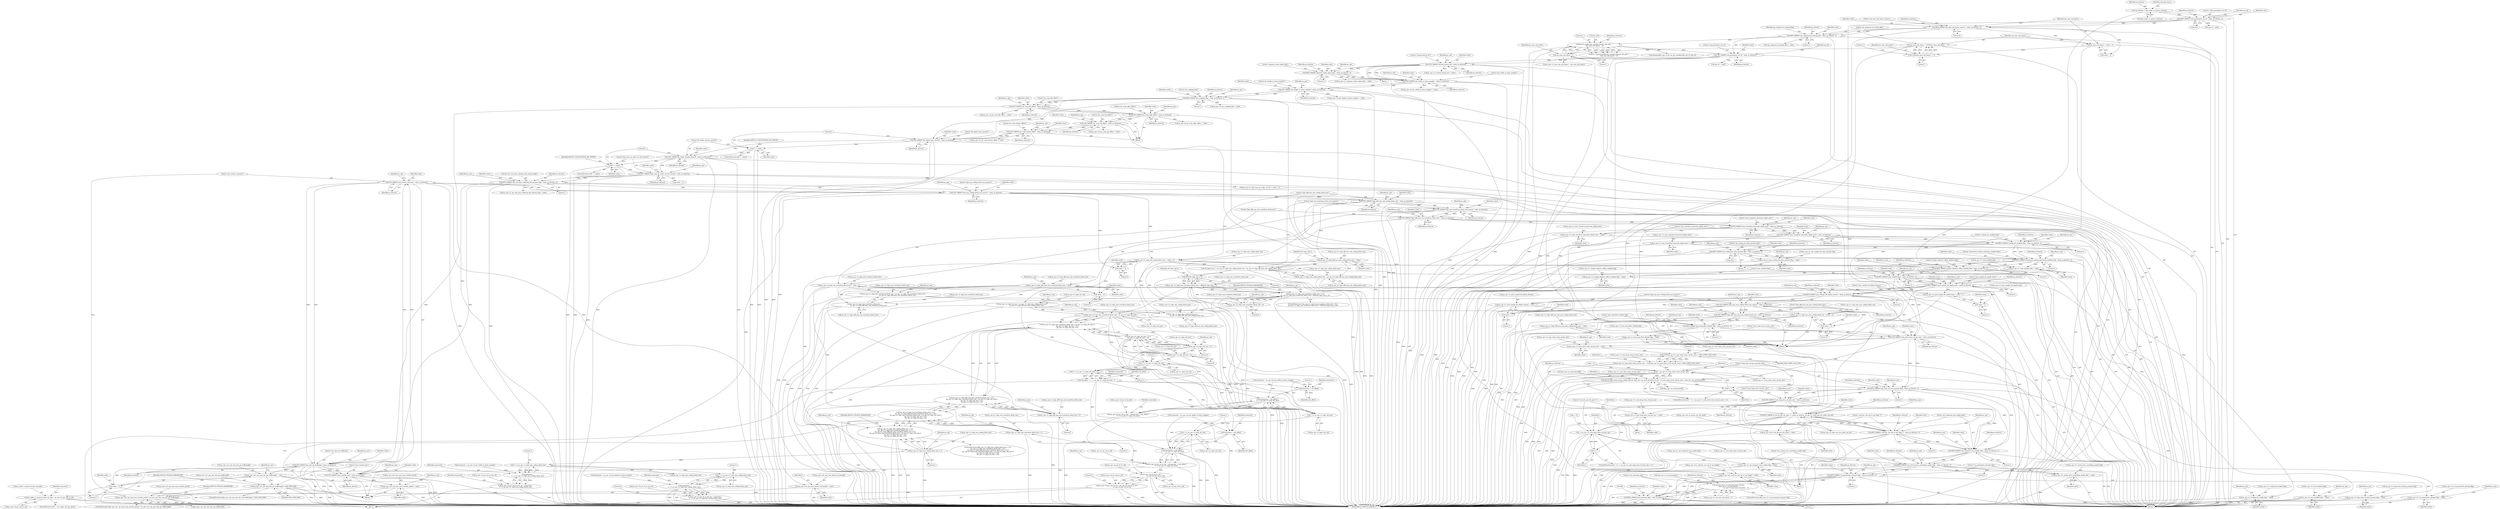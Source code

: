 digraph "0_Android_45c97f878bee15cd97262fe7f57ecea71990fed7@pointer" {
"1000541" [label="(Call,UEV_PARSE(\"max_latency_increase\", value, ps_bitstrm))"];
"1000515" [label="(Call,UEV_PARSE(\"num_reorder_pics\", value, ps_bitstrm))"];
"1000491" [label="(Call,UEV_PARSE(\"max_dec_pic_buffering\", value, ps_bitstrm))"];
"1000460" [label="(Call,BITS_PARSE(\"sps_sub_layer_ordering_info_present_flag\", value, ps_bitstrm, 1))"];
"1000449" [label="(Call,UEV_PARSE(\"log2_max_pic_order_cnt_lsb_minus4\", value, ps_bitstrm))"];
"1000444" [label="(Call,0 != value)"];
"1000439" [label="(Call,UEV_PARSE(\"bit_depth_chroma_minus8\", value, ps_bitstrm))"];
"1000434" [label="(Call,0 != value)"];
"1000429" [label="(Call,UEV_PARSE(\"bit_depth_luma_minus8\", value, ps_bitstrm))"];
"1000356" [label="(Call,BITS_PARSE(\"pic_cropping_flag\", value, ps_bitstrm, 1))"];
"1000317" [label="(Call,UEV_PARSE(\"pic_height_in_luma_samples\", value, ps_bitstrm))"];
"1000308" [label="(Call,UEV_PARSE(\"pic_width_in_luma_samples\", value, ps_bitstrm))"];
"1000257" [label="(Call,UEV_PARSE(\"chroma_format_idc\", value, ps_bitstrm))"];
"1000186" [label="(Call,UEV_PARSE(\"seq_parameter_set_id\", value, ps_bitstrm))"];
"1000168" [label="(Call,BITS_PARSE(\"sps_temporal_id_nesting_flag\", value, ps_bitstrm, 1))"];
"1000152" [label="(Call,BITS_PARSE(\"sps_max_sub_layers_minus1\", value, ps_bitstrm, 3))"];
"1000136" [label="(Call,BITS_PARSE(\"video_parameter_set_id\", value, ps_bitstrm, 4))"];
"1000124" [label="(Call,*ps_bitstrm = &ps_codec->s_parse.s_bitstrm)"];
"1000178" [label="(Call,ihevcd_profile_tier_level(ps_bitstrm, &(s_ptl), 1,\n (sps_max_sub_layers - 1)))"];
"1000183" [label="(Call,sps_max_sub_layers - 1)"];
"1000162" [label="(Call,sps_max_sub_layers = CLIP3(sps_max_sub_layers, 1, 7))"];
"1000164" [label="(Call,CLIP3(sps_max_sub_layers, 1, 7))"];
"1000157" [label="(Call,sps_max_sub_layers = value + 1)"];
"1000291" [label="(Call,BITS_PARSE(\"separate_colour_plane_flag\", value, ps_bitstrm, 1))"];
"1000398" [label="(Call,UEV_PARSE(\"pic_crop_bottom_offset\", value, ps_bitstrm))"];
"1000389" [label="(Call,UEV_PARSE(\"pic_crop_top_offset\", value, ps_bitstrm))"];
"1000380" [label="(Call,UEV_PARSE(\"pic_crop_right_offset\", value, ps_bitstrm))"];
"1000371" [label="(Call,UEV_PARSE(\"pic_crop_left_offset\", value, ps_bitstrm))"];
"1000541" [label="(Call,UEV_PARSE(\"max_latency_increase\", value, ps_bitstrm))"];
"1000495" [label="(Call,ps_sps->ai1_sps_max_dec_pic_buffering[i] = value + 1)"];
"1000505" [label="(Call,ps_sps->ai1_sps_max_dec_pic_buffering[i] > MAX_DPB_SIZE)"];
"1000527" [label="(Call,ps_sps->ai1_sps_max_num_reorder_pics[i] > ps_sps->ai1_sps_max_dec_pic_buffering[i])"];
"1000501" [label="(Call,value + 1)"];
"1000519" [label="(Call,ps_sps->ai1_sps_max_num_reorder_pics[i] = value)"];
"1000545" [label="(Call,ps_sps->ai1_sps_max_latency_increase[i] = value)"];
"1000552" [label="(Call,UEV_PARSE(\"log2_min_coding_block_size_minus3\", value, ps_bitstrm))"];
"1000556" [label="(Call,ps_sps->i1_log2_min_coding_block_size = value + 3)"];
"1000572" [label="(Call,ctb_log2_size_y = ps_sps->i1_log2_min_coding_block_size + ps_sps->i1_log2_diff_max_min_coding_block_size)"];
"1000623" [label="(Call,MIN(ctb_log2_size_y, 5))"];
"1000619" [label="(Call,ps_sps->i1_log2_max_transform_block_size > MIN(ctb_log2_size_y, 5))"];
"1000613" [label="(Call,(ps_sps->i1_log2_max_transform_block_size < 0) ||\n (ps_sps->i1_log2_max_transform_block_size > MIN(ctb_log2_size_y, 5)))"];
"1000660" [label="(Call,ps_sps->i1_log2_max_transform_block_size > ps_sps->i1_log2_ctb_size)"];
"1000659" [label="(Call,(ps_sps->i1_log2_max_transform_block_size > ps_sps->i1_log2_ctb_size) ||\n (ps_sps->i1_log2_ctb_size < 4) ||\n (ps_sps->i1_log2_ctb_size > 6))"];
"1000653" [label="(Call,(ps_sps->i1_log2_diff_max_min_transform_block_size < 0) ||\n (ps_sps->i1_log2_max_transform_block_size > ps_sps->i1_log2_ctb_size) ||\n (ps_sps->i1_log2_ctb_size < 4) ||\n (ps_sps->i1_log2_ctb_size > 6))"];
"1000647" [label="(Call,(ps_sps->i1_log2_min_transform_block_size < 2) ||\n (ps_sps->i1_log2_diff_max_min_transform_block_size < 0) ||\n (ps_sps->i1_log2_max_transform_block_size > ps_sps->i1_log2_ctb_size) ||\n (ps_sps->i1_log2_ctb_size < 4) ||\n (ps_sps->i1_log2_ctb_size > 6))"];
"1000641" [label="(Call,(ps_sps->i1_log2_min_coding_block_size < 3) ||\n (ps_sps->i1_log2_min_transform_block_size < 2) ||\n (ps_sps->i1_log2_diff_max_min_transform_block_size < 0) ||\n (ps_sps->i1_log2_max_transform_block_size > ps_sps->i1_log2_ctb_size) ||\n (ps_sps->i1_log2_ctb_size < 4) ||\n (ps_sps->i1_log2_ctb_size > 6))"];
"1000668" [label="(Call,ps_sps->i1_log2_ctb_size < 4)"];
"1000667" [label="(Call,(ps_sps->i1_log2_ctb_size < 4) ||\n (ps_sps->i1_log2_ctb_size > 6))"];
"1000673" [label="(Call,ps_sps->i1_log2_ctb_size > 6)"];
"1001021" [label="(Call,1 << ps_sps->i1_log2_ctb_size)"];
"1001020" [label="(Call,(1 << ps_sps->i1_log2_ctb_size) - 1)"];
"1001018" [label="(Call,ceil_offset = (1 << ps_sps->i1_log2_ctb_size) - 1)"];
"1001036" [label="(Call,(numerator + ceil_offset) /\n (1 << ps_sps->i1_log2_ctb_size))"];
"1001032" [label="(Call,ps_sps->i2_pic_wd_in_ctb = ((numerator + ceil_offset) /\n (1 << ps_sps->i1_log2_ctb_size)))"];
"1001067" [label="(Call,ps_sps->i2_pic_ht_in_ctb *\n                        ps_sps->i2_pic_wd_in_ctb)"];
"1001063" [label="(Call,ps_sps->i4_pic_size_in_ctb = ps_sps->i2_pic_ht_in_ctb *\n                        ps_sps->i2_pic_wd_in_ctb)"];
"1001080" [label="(Call,ps_codec->s_parse.i4_next_ctb_indx = ps_sps->i4_pic_size_in_ctb)"];
"1001037" [label="(Call,numerator + ceil_offset)"];
"1001054" [label="(Call,(numerator + ceil_offset) /\n (1 << ps_sps->i1_log2_ctb_size))"];
"1001050" [label="(Call,ps_sps->i2_pic_ht_in_ctb = ((numerator + ceil_offset) /\n (1 << ps_sps->i1_log2_ctb_size)))"];
"1001055" [label="(Call,numerator + ceil_offset)"];
"1001040" [label="(Call,1 << ps_sps->i1_log2_ctb_size)"];
"1001058" [label="(Call,1 << ps_sps->i1_log2_ctb_size)"];
"1000574" [label="(Call,ps_sps->i1_log2_min_coding_block_size + ps_sps->i1_log2_diff_max_min_coding_block_size)"];
"1000629" [label="(Call,ps_sps->i1_log2_ctb_size = ps_sps->i1_log2_min_coding_block_size +\n                    ps_sps->i1_log2_diff_max_min_coding_block_size)"];
"1000633" [label="(Call,ps_sps->i1_log2_min_coding_block_size +\n                    ps_sps->i1_log2_diff_max_min_coding_block_size)"];
"1000642" [label="(Call,ps_sps->i1_log2_min_coding_block_size < 3)"];
"1001100" [label="(Call,1 << ps_sps->i1_log2_min_coding_block_size)"];
"1001098" [label="(Call,numerator  /\n (1 << ps_sps->i1_log2_min_coding_block_size))"];
"1001094" [label="(Call,ps_sps->i2_pic_wd_in_min_cb = numerator  /\n (1 << ps_sps->i1_log2_min_coding_block_size))"];
"1001116" [label="(Call,1 << ps_sps->i1_log2_min_coding_block_size)"];
"1001114" [label="(Call,numerator  /\n (1 << ps_sps->i1_log2_min_coding_block_size))"];
"1001110" [label="(Call,ps_sps->i2_pic_ht_in_min_cb = numerator  /\n (1 << ps_sps->i1_log2_min_coding_block_size))"];
"1000560" [label="(Call,value + 3)"];
"1000563" [label="(Call,UEV_PARSE(\"log2_diff_max_min_coding_block_size\", value, ps_bitstrm))"];
"1000567" [label="(Call,ps_sps->i1_log2_diff_max_min_coding_block_size = value)"];
"1000581" [label="(Call,UEV_PARSE(\"log2_min_transform_block_size_minus2\", value, ps_bitstrm))"];
"1000585" [label="(Call,ps_sps->i1_log2_min_transform_block_size = value + 2)"];
"1000601" [label="(Call,ps_sps->i1_log2_max_transform_block_size = ps_sps->i1_log2_min_transform_block_size +\n                    ps_sps->i1_log2_diff_max_min_transform_block_size)"];
"1000614" [label="(Call,ps_sps->i1_log2_max_transform_block_size < 0)"];
"1000605" [label="(Call,ps_sps->i1_log2_min_transform_block_size +\n                    ps_sps->i1_log2_diff_max_min_transform_block_size)"];
"1000648" [label="(Call,ps_sps->i1_log2_min_transform_block_size < 2)"];
"1000589" [label="(Call,value + 2)"];
"1000592" [label="(Call,UEV_PARSE(\"log2_diff_max_min_transform_block_size\", value, ps_bitstrm))"];
"1000596" [label="(Call,ps_sps->i1_log2_diff_max_min_transform_block_size = value)"];
"1000654" [label="(Call,ps_sps->i1_log2_diff_max_min_transform_block_size < 0)"];
"1000691" [label="(Call,UEV_PARSE(\"max_transform_hierarchy_depth_inter\", value, ps_bitstrm))"];
"1000695" [label="(Call,ps_sps->i1_max_transform_hierarchy_depth_inter = value)"];
"1000700" [label="(Call,UEV_PARSE(\"max_transform_hierarchy_depth_intra\", value, ps_bitstrm))"];
"1000704" [label="(Call,ps_sps->i1_max_transform_hierarchy_depth_intra = value)"];
"1000709" [label="(Call,BITS_PARSE(\"scaling_list_enabled_flag\", value, ps_bitstrm, 1))"];
"1000714" [label="(Call,ps_sps->i1_scaling_list_enable_flag = value)"];
"1000728" [label="(Call,BITS_PARSE(\"sps_scaling_list_data_present_flag\", value, ps_bitstrm, 1))"];
"1000733" [label="(Call,ps_sps->i1_sps_scaling_list_data_present_flag = value)"];
"1000753" [label="(Call,BITS_PARSE(\"asymmetric_motion_partitions_enabled_flag\", value, ps_bitstrm, 1))"];
"1000758" [label="(Call,ps_sps->i1_amp_enabled_flag = value)"];
"1000763" [label="(Call,BITS_PARSE(\"sample_adaptive_offset_enabled_flag\", value, ps_bitstrm, 1))"];
"1000768" [label="(Call,ps_sps->i1_sample_adaptive_offset_enabled_flag = value)"];
"1000773" [label="(Call,BITS_PARSE(\"pcm_enabled_flag\", value, ps_bitstrm, 1))"];
"1000778" [label="(Call,ps_sps->i1_pcm_enabled_flag = value)"];
"1000788" [label="(Call,BITS_PARSE(\"pcm_sample_bit_depth_luma\", value, ps_bitstrm, 4))"];
"1000793" [label="(Call,ps_sps->i1_pcm_sample_bit_depth_luma = value + 1)"];
"1000797" [label="(Call,value + 1)"];
"1000800" [label="(Call,BITS_PARSE(\"pcm_sample_bit_depth_chroma\", value, ps_bitstrm, 4))"];
"1000805" [label="(Call,ps_sps->i1_pcm_sample_bit_depth_chroma = value + 1)"];
"1000809" [label="(Call,value + 1)"];
"1000812" [label="(Call,UEV_PARSE(\"log2_min_pcm_coding_block_size_minus3\", value, ps_bitstrm))"];
"1000816" [label="(Call,ps_sps->i1_log2_min_pcm_coding_block_size = value + 3)"];
"1000820" [label="(Call,value + 3)"];
"1000823" [label="(Call,UEV_PARSE(\"log2_diff_max_min_pcm_coding_block_size\", value, ps_bitstrm))"];
"1000827" [label="(Call,ps_sps->i1_log2_diff_max_min_pcm_coding_block_size = value)"];
"1000832" [label="(Call,BITS_PARSE(\"pcm_loop_filter_disable_flag\", value, ps_bitstrm, 1))"];
"1000837" [label="(Call,ps_sps->i1_pcm_loop_filter_disable_flag = value)"];
"1000842" [label="(Call,UEV_PARSE(\"num_short_term_ref_pic_sets\", value, ps_bitstrm))"];
"1000846" [label="(Call,ps_sps->i1_num_short_term_ref_pic_sets = value)"];
"1000855" [label="(Call,CLIP3(ps_sps->i1_num_short_term_ref_pic_sets, 0, MAX_STREF_PICS_SPS))"];
"1000851" [label="(Call,ps_sps->i1_num_short_term_ref_pic_sets = CLIP3(ps_sps->i1_num_short_term_ref_pic_sets, 0, MAX_STREF_PICS_SPS))"];
"1000865" [label="(Call,i < ps_sps->i1_num_short_term_ref_pic_sets)"];
"1000872" [label="(Call,ihevcd_short_term_ref_pic_set(ps_bitstrm, &ps_sps->as_stref_picset[0], ps_sps->i1_num_short_term_ref_pic_sets, i, &ps_sps->as_stref_picset[i]))"];
"1000870" [label="(Call,i++)"];
"1000890" [label="(Call,BITS_PARSE(\"long_term_ref_pics_present_flag\", value, ps_bitstrm, 1))"];
"1000895" [label="(Call,ps_sps->i1_long_term_ref_pics_present_flag = value)"];
"1000905" [label="(Call,UEV_PARSE(\"num_long_term_ref_pics_sps\", value, ps_bitstrm))"];
"1000909" [label="(Call,ps_sps->i1_num_long_term_ref_pics_sps = value)"];
"1000918" [label="(Call,i < ps_sps->i1_num_long_term_ref_pics_sps)"];
"1000923" [label="(Call,i++)"];
"1000926" [label="(Call,BITS_PARSE(\"lt_ref_pic_poc_lsb_sps[ i ]\", value, ps_bitstrm, ps_sps->i1_log2_max_pic_order_cnt_lsb))"];
"1000933" [label="(Call,ps_sps->ai1_lt_ref_pic_poc_lsb_sps[i] = value)"];
"1000940" [label="(Call,BITS_PARSE(\"used_by_curr_pic_lt_sps_flag[ i ]\", value, ps_bitstrm, 1))"];
"1000945" [label="(Call,ps_sps->ai1_used_by_curr_pic_lt_sps_flag[i] = value)"];
"1000952" [label="(Call,BITS_PARSE(\"sps_temporal_mvp_enable_flag\", value, ps_bitstrm, 1))"];
"1000957" [label="(Call,ps_sps->i1_sps_temporal_mvp_enable_flag = value)"];
"1000962" [label="(Call,BITS_PARSE(\"sps_strong_intra_smoothing_enable_flag\", value, ps_bitstrm, 1))"];
"1000967" [label="(Call,ps_sps->i1_strong_intra_smoothing_enable_flag = value)"];
"1000972" [label="(Call,BITS_PARSE(\"vui_parameters_present_flag\", value, ps_bitstrm, 1))"];
"1000977" [label="(Call,ps_sps->i1_vui_parameters_present_flag = value)"];
"1000986" [label="(Call,ihevcd_parse_vui_parameters(ps_bitstrm,\n &ps_sps->s_vui_parameters,\n                                    ps_sps->i1_sps_max_sub_layers - 1))"];
"1000997" [label="(Call,BITS_PARSE(\"sps_extension_flag\", value, ps_bitstrm, 1))"];
"1000884" [label="(Call,&ps_sps->as_stref_picset[i])"];
"1000528" [label="(Call,ps_sps->ai1_sps_max_num_reorder_pics[i])"];
"1000846" [label="(Call,ps_sps->i1_num_short_term_ref_pic_sets = value)"];
"1000963" [label="(Literal,\"sps_strong_intra_smoothing_enable_flag\")"];
"1000756" [label="(Identifier,ps_bitstrm)"];
"1000658" [label="(Literal,0)"];
"1000906" [label="(Literal,\"num_long_term_ref_pics_sps\")"];
"1000514" [label="(Identifier,IHEVCD_INVALID_PARAMETER)"];
"1000765" [label="(Identifier,value)"];
"1000600" [label="(Identifier,value)"];
"1000915" [label="(Call,i = 0)"];
"1001098" [label="(Call,numerator  /\n (1 << ps_sps->i1_log2_min_coding_block_size))"];
"1001071" [label="(Call,ps_sps->i2_pic_wd_in_ctb)"];
"1000964" [label="(Identifier,value)"];
"1000851" [label="(Call,ps_sps->i1_num_short_term_ref_pic_sets = CLIP3(ps_sps->i1_num_short_term_ref_pic_sets, 0, MAX_STREF_PICS_SPS))"];
"1000976" [label="(Literal,1)"];
"1000962" [label="(Call,BITS_PARSE(\"sps_strong_intra_smoothing_enable_flag\", value, ps_bitstrm, 1))"];
"1000190" [label="(Call,sps_id = value)"];
"1000591" [label="(Literal,2)"];
"1000844" [label="(Identifier,value)"];
"1000615" [label="(Call,ps_sps->i1_log2_max_transform_block_size)"];
"1000863" [label="(Identifier,i)"];
"1000940" [label="(Call,BITS_PARSE(\"used_by_curr_pic_lt_sps_flag[ i ]\", value, ps_bitstrm, 1))"];
"1000126" [label="(Call,&ps_codec->s_parse.s_bitstrm)"];
"1000968" [label="(Call,ps_sps->i1_strong_intra_smoothing_enable_flag)"];
"1000375" [label="(Call,ps_sps->i2_pic_crop_left_offset = value)"];
"1000619" [label="(Call,ps_sps->i1_log2_max_transform_block_size > MIN(ctb_log2_size_y, 5))"];
"1000805" [label="(Call,ps_sps->i1_pcm_sample_bit_depth_chroma = value + 1)"];
"1000491" [label="(Call,UEV_PARSE(\"max_dec_pic_buffering\", value, ps_bitstrm))"];
"1000429" [label="(Call,UEV_PARSE(\"bit_depth_luma_minus8\", value, ps_bitstrm))"];
"1000380" [label="(Call,UEV_PARSE(\"pic_crop_right_offset\", value, ps_bitstrm))"];
"1000708" [label="(Identifier,value)"];
"1001055" [label="(Call,numerator + ceil_offset)"];
"1000358" [label="(Identifier,value)"];
"1001102" [label="(Call,ps_sps->i1_log2_min_coding_block_size)"];
"1000642" [label="(Call,ps_sps->i1_log2_min_coding_block_size < 3)"];
"1001041" [label="(Literal,1)"];
"1001059" [label="(Literal,1)"];
"1000258" [label="(Literal,\"chroma_format_idc\")"];
"1000495" [label="(Call,ps_sps->ai1_sps_max_dec_pic_buffering[i] = value + 1)"];
"1000772" [label="(Identifier,value)"];
"1000874" [label="(Call,&ps_sps->as_stref_picset[0])"];
"1000291" [label="(Call,BITS_PARSE(\"separate_colour_plane_flag\", value, ps_bitstrm, 1))"];
"1000443" [label="(ControlStructure,if(0 != value))"];
"1000463" [label="(Identifier,ps_bitstrm)"];
"1000453" [label="(Call,ps_sps->i1_log2_max_pic_order_cnt_lsb = value + 4)"];
"1001020" [label="(Call,(1 << ps_sps->i1_log2_ctb_size) - 1)"];
"1001023" [label="(Call,ps_sps->i1_log2_ctb_size)"];
"1000562" [label="(Literal,3)"];
"1001100" [label="(Call,1 << ps_sps->i1_log2_min_coding_block_size)"];
"1000584" [label="(Identifier,ps_bitstrm)"];
"1000904" [label="(Block,)"];
"1000691" [label="(Call,UEV_PARSE(\"max_transform_hierarchy_depth_inter\", value, ps_bitstrm))"];
"1000762" [label="(Identifier,value)"];
"1001118" [label="(Call,ps_sps->i1_log2_min_coding_block_size)"];
"1000382" [label="(Identifier,value)"];
"1000544" [label="(Identifier,ps_bitstrm)"];
"1000395" [label="(Identifier,ps_sps)"];
"1000167" [label="(Literal,7)"];
"1000814" [label="(Identifier,value)"];
"1000899" [label="(Identifier,value)"];
"1001056" [label="(Identifier,numerator)"];
"1000833" [label="(Literal,\"pcm_loop_filter_disable_flag\")"];
"1000653" [label="(Call,(ps_sps->i1_log2_diff_max_min_transform_block_size < 0) ||\n (ps_sps->i1_log2_max_transform_block_size > ps_sps->i1_log2_ctb_size) ||\n (ps_sps->i1_log2_ctb_size < 4) ||\n (ps_sps->i1_log2_ctb_size > 6))"];
"1000541" [label="(Call,UEV_PARSE(\"max_latency_increase\", value, ps_bitstrm))"];
"1000185" [label="(Literal,1)"];
"1000652" [label="(Literal,2)"];
"1000520" [label="(Call,ps_sps->ai1_sps_max_num_reorder_pics[i])"];
"1001065" [label="(Identifier,ps_sps)"];
"1000634" [label="(Call,ps_sps->i1_log2_min_coding_block_size)"];
"1000628" [label="(Identifier,IHEVCD_INVALID_PARAMETER)"];
"1001039" [label="(Identifier,ceil_offset)"];
"1001094" [label="(Call,ps_sps->i2_pic_wd_in_min_cb = numerator  /\n (1 << ps_sps->i1_log2_min_coding_block_size))"];
"1000870" [label="(Call,i++)"];
"1000850" [label="(Identifier,value)"];
"1000979" [label="(Identifier,ps_sps)"];
"1000957" [label="(Call,ps_sps->i1_sps_temporal_mvp_enable_flag = value)"];
"1000735" [label="(Identifier,ps_sps)"];
"1000595" [label="(Identifier,ps_bitstrm)"];
"1001057" [label="(Identifier,ceil_offset)"];
"1000928" [label="(Identifier,value)"];
"1000951" [label="(Identifier,value)"];
"1000399" [label="(Literal,\"pic_crop_bottom_offset\")"];
"1001116" [label="(Call,1 << ps_sps->i1_log2_min_coding_block_size)"];
"1000943" [label="(Identifier,ps_bitstrm)"];
"1000893" [label="(Identifier,ps_bitstrm)"];
"1000818" [label="(Identifier,ps_sps)"];
"1000630" [label="(Call,ps_sps->i1_log2_ctb_size)"];
"1000233" [label="(Call,ps_sps->i1_sps_max_sub_layers = sps_max_sub_layers)"];
"1000360" [label="(Literal,1)"];
"1000981" [label="(Identifier,value)"];
"1000598" [label="(Identifier,ps_sps)"];
"1000526" [label="(ControlStructure,if(ps_sps->ai1_sps_max_num_reorder_pics[i] > ps_sps->ai1_sps_max_dec_pic_buffering[i]))"];
"1000566" [label="(Identifier,ps_bitstrm)"];
"1000958" [label="(Call,ps_sps->i1_sps_temporal_mvp_enable_flag)"];
"1000692" [label="(Literal,\"max_transform_hierarchy_depth_inter\")"];
"1000896" [label="(Call,ps_sps->i1_long_term_ref_pics_present_flag)"];
"1000729" [label="(Literal,\"sps_scaling_list_data_present_flag\")"];
"1000730" [label="(Identifier,value)"];
"1000164" [label="(Call,CLIP3(sps_max_sub_layers, 1, 7))"];
"1000556" [label="(Call,ps_sps->i1_log2_min_coding_block_size = value + 3)"];
"1000865" [label="(Call,i < ps_sps->i1_num_short_term_ref_pic_sets)"];
"1000716" [label="(Identifier,ps_sps)"];
"1000760" [label="(Identifier,ps_sps)"];
"1000902" [label="(Identifier,ps_sps)"];
"1000977" [label="(Call,ps_sps->i1_vui_parameters_present_flag = value)"];
"1000776" [label="(Identifier,ps_bitstrm)"];
"1000644" [label="(Identifier,ps_sps)"];
"1000806" [label="(Call,ps_sps->i1_pcm_sample_bit_depth_chroma)"];
"1000152" [label="(Call,BITS_PARSE(\"sps_max_sub_layers_minus1\", value, ps_bitstrm, 3))"];
"1000317" [label="(Call,UEV_PARSE(\"pic_height_in_luma_samples\", value, ps_bitstrm))"];
"1000770" [label="(Identifier,ps_sps)"];
"1000505" [label="(Call,ps_sps->ai1_sps_max_dec_pic_buffering[i] > MAX_DPB_SIZE)"];
"1000835" [label="(Identifier,ps_bitstrm)"];
"1000661" [label="(Call,ps_sps->i1_log2_max_transform_block_size)"];
"1001068" [label="(Call,ps_sps->i2_pic_ht_in_ctb)"];
"1000731" [label="(Identifier,ps_bitstrm)"];
"1000895" [label="(Call,ps_sps->i1_long_term_ref_pics_present_flag = value)"];
"1000966" [label="(Literal,1)"];
"1000775" [label="(Identifier,value)"];
"1000955" [label="(Identifier,ps_bitstrm)"];
"1000705" [label="(Call,ps_sps->i1_max_transform_hierarchy_depth_intra)"];
"1000728" [label="(Call,BITS_PARSE(\"sps_scaling_list_data_present_flag\", value, ps_bitstrm, 1))"];
"1000452" [label="(Identifier,ps_bitstrm)"];
"1000569" [label="(Identifier,ps_sps)"];
"1000959" [label="(Identifier,ps_sps)"];
"1000801" [label="(Literal,\"pcm_sample_bit_depth_chroma\")"];
"1000822" [label="(Literal,3)"];
"1000987" [label="(Identifier,ps_bitstrm)"];
"1000449" [label="(Call,UEV_PARSE(\"log2_max_pic_order_cnt_lsb_minus4\", value, ps_bitstrm))"];
"1000393" [label="(Call,ps_sps->i2_pic_crop_top_offset = value)"];
"1000546" [label="(Call,ps_sps->ai1_sps_max_latency_increase[i])"];
"1000257" [label="(Call,UEV_PARSE(\"chroma_format_idc\", value, ps_bitstrm))"];
"1000398" [label="(Call,UEV_PARSE(\"pic_crop_bottom_offset\", value, ps_bitstrm))"];
"1000581" [label="(Call,UEV_PARSE(\"log2_min_transform_block_size_minus2\", value, ps_bitstrm))"];
"1000842" [label="(Call,UEV_PARSE(\"num_short_term_ref_pic_sets\", value, ps_bitstrm))"];
"1000696" [label="(Call,ps_sps->i1_max_transform_hierarchy_depth_inter)"];
"1000180" [label="(Call,&(s_ptl))"];
"1000444" [label="(Call,0 != value)"];
"1001051" [label="(Call,ps_sps->i2_pic_ht_in_ctb)"];
"1000592" [label="(Call,UEV_PARSE(\"log2_diff_max_min_transform_block_size\", value, ps_bitstrm))"];
"1000176" [label="(Call,ret = ihevcd_profile_tier_level(ps_bitstrm, &(s_ptl), 1,\n (sps_max_sub_layers - 1)))"];
"1000650" [label="(Identifier,ps_sps)"];
"1000609" [label="(Call,ps_sps->i1_log2_diff_max_min_transform_block_size)"];
"1000625" [label="(Literal,5)"];
"1000384" [label="(Call,ps_sps->i2_pic_crop_right_offset = value)"];
"1000795" [label="(Identifier,ps_sps)"];
"1000154" [label="(Identifier,value)"];
"1000620" [label="(Call,ps_sps->i1_log2_max_transform_block_size)"];
"1001099" [label="(Identifier,numerator)"];
"1000892" [label="(Identifier,value)"];
"1001063" [label="(Call,ps_sps->i4_pic_size_in_ctb = ps_sps->i2_pic_ht_in_ctb *\n                        ps_sps->i2_pic_wd_in_ctb)"];
"1000640" [label="(ControlStructure,if((ps_sps->i1_log2_min_coding_block_size < 3) ||\n (ps_sps->i1_log2_min_transform_block_size < 2) ||\n (ps_sps->i1_log2_diff_max_min_transform_block_size < 0) ||\n (ps_sps->i1_log2_max_transform_block_size > ps_sps->i1_log2_ctb_size) ||\n (ps_sps->i1_log2_ctb_size < 4) ||\n (ps_sps->i1_log2_ctb_size > 6)))"];
"1000867" [label="(Call,ps_sps->i1_num_short_term_ref_pic_sets)"];
"1000445" [label="(Literal,0)"];
"1000527" [label="(Call,ps_sps->ai1_sps_max_num_reorder_pics[i] > ps_sps->ai1_sps_max_dec_pic_buffering[i])"];
"1000967" [label="(Call,ps_sps->i1_strong_intra_smoothing_enable_flag = value)"];
"1000843" [label="(Literal,\"num_short_term_ref_pic_sets\")"];
"1000699" [label="(Identifier,value)"];
"1000929" [label="(Identifier,ps_bitstrm)"];
"1001076" [label="(Literal,0)"];
"1000890" [label="(Call,BITS_PARSE(\"long_term_ref_pics_present_flag\", value, ps_bitstrm, 1))"];
"1000908" [label="(Identifier,ps_bitstrm)"];
"1000567" [label="(Call,ps_sps->i1_log2_diff_max_min_coding_block_size = value)"];
"1001115" [label="(Identifier,numerator)"];
"1000825" [label="(Identifier,value)"];
"1000183" [label="(Call,sps_max_sub_layers - 1)"];
"1000820" [label="(Call,value + 3)"];
"1001042" [label="(Call,ps_sps->i1_log2_ctb_size)"];
"1000779" [label="(Call,ps_sps->i1_pcm_enabled_flag)"];
"1000789" [label="(Literal,\"pcm_sample_bit_depth_luma\")"];
"1000431" [label="(Identifier,value)"];
"1000430" [label="(Literal,\"bit_depth_luma_minus8\")"];
"1000558" [label="(Identifier,ps_sps)"];
"1000961" [label="(Identifier,value)"];
"1000913" [label="(Identifier,value)"];
"1000601" [label="(Call,ps_sps->i1_log2_max_transform_block_size = ps_sps->i1_log2_min_transform_block_size +\n                    ps_sps->i1_log2_diff_max_min_transform_block_size)"];
"1000703" [label="(Identifier,ps_bitstrm)"];
"1000755" [label="(Identifier,value)"];
"1000914" [label="(ControlStructure,for(i = 0; i < ps_sps->i1_num_long_term_ref_pics_sps; i++))"];
"1000188" [label="(Identifier,value)"];
"1000926" [label="(Call,BITS_PARSE(\"lt_ref_pic_poc_lsb_sps[ i ]\", value, ps_bitstrm, ps_sps->i1_log2_max_pic_order_cnt_lsb))"];
"1000467" [label="(Identifier,ps_sps)"];
"1000670" [label="(Identifier,ps_sps)"];
"1000934" [label="(Call,ps_sps->ai1_lt_ref_pic_poc_lsb_sps[i])"];
"1000582" [label="(Literal,\"log2_min_transform_block_size_minus2\")"];
"1000320" [label="(Identifier,ps_bitstrm)"];
"1001045" [label="(Call,numerator = ps_sps->i2_pic_height_in_luma_samples)"];
"1000941" [label="(Literal,\"used_by_curr_pic_lt_sps_flag[ i ]\")"];
"1000839" [label="(Identifier,ps_sps)"];
"1000721" [label="(Identifier,ps_sps)"];
"1000787" [label="(Block,)"];
"1000813" [label="(Literal,\"log2_min_pcm_coding_block_size_minus3\")"];
"1000831" [label="(Identifier,value)"];
"1000166" [label="(Literal,1)"];
"1000174" [label="(Identifier,sps_temporal_id_nesting_flag)"];
"1000718" [label="(Identifier,value)"];
"1000493" [label="(Identifier,value)"];
"1000125" [label="(Identifier,ps_bitstrm)"];
"1000442" [label="(Identifier,ps_bitstrm)"];
"1000496" [label="(Call,ps_sps->ai1_sps_max_dec_pic_buffering[i])"];
"1000861" [label="(ControlStructure,for(i = 0; i < ps_sps->i1_num_short_term_ref_pic_sets; i++))"];
"1000712" [label="(Identifier,ps_bitstrm)"];
"1000753" [label="(Call,BITS_PARSE(\"asymmetric_motion_partitions_enabled_flag\", value, ps_bitstrm, 1))"];
"1000767" [label="(Literal,1)"];
"1000179" [label="(Identifier,ps_bitstrm)"];
"1000553" [label="(Literal,\"log2_min_coding_block_size_minus3\")"];
"1000782" [label="(Identifier,value)"];
"1000557" [label="(Call,ps_sps->i1_log2_min_coding_block_size)"];
"1000834" [label="(Identifier,value)"];
"1000434" [label="(Call,0 != value)"];
"1000189" [label="(Identifier,ps_bitstrm)"];
"1000616" [label="(Identifier,ps_sps)"];
"1000803" [label="(Identifier,ps_bitstrm)"];
"1001022" [label="(Literal,1)"];
"1000530" [label="(Identifier,ps_sps)"];
"1000401" [label="(Identifier,ps_bitstrm)"];
"1000800" [label="(Call,BITS_PARSE(\"pcm_sample_bit_depth_chroma\", value, ps_bitstrm, 4))"];
"1000859" [label="(Literal,0)"];
"1000925" [label="(Block,)"];
"1000764" [label="(Literal,\"sample_adaptive_offset_enabled_flag\")"];
"1000184" [label="(Identifier,sps_max_sub_layers)"];
"1001086" [label="(Call,ps_sps->i4_pic_size_in_ctb)"];
"1000578" [label="(Call,ps_sps->i1_log2_diff_max_min_coding_block_size)"];
"1000318" [label="(Literal,\"pic_height_in_luma_samples\")"];
"1000455" [label="(Identifier,ps_sps)"];
"1000460" [label="(Call,BITS_PARSE(\"sps_sub_layer_ordering_info_present_flag\", value, ps_bitstrm, 1))"];
"1000321" [label="(Call,ps_sps->i2_pic_height_in_luma_samples = value)"];
"1000587" [label="(Identifier,ps_sps)"];
"1000186" [label="(Call,UEV_PARSE(\"seq_parameter_set_id\", value, ps_bitstrm))"];
"1000677" [label="(Literal,6)"];
"1000944" [label="(Literal,1)"];
"1001054" [label="(Call,(numerator + ceil_offset) /\n (1 << ps_sps->i1_log2_ctb_size))"];
"1001101" [label="(Literal,1)"];
"1000763" [label="(Call,BITS_PARSE(\"sample_adaptive_offset_enabled_flag\", value, ps_bitstrm, 1))"];
"1000701" [label="(Literal,\"max_transform_hierarchy_depth_intra\")"];
"1000155" [label="(Identifier,ps_bitstrm)"];
"1000357" [label="(Literal,\"pic_cropping_flag\")"];
"1001046" [label="(Identifier,numerator)"];
"1000773" [label="(Call,BITS_PARSE(\"pcm_enabled_flag\", value, ps_bitstrm, 1))"];
"1000586" [label="(Call,ps_sps->i1_log2_min_transform_block_size)"];
"1000173" [label="(Call,sps_temporal_id_nesting_flag = value)"];
"1000734" [label="(Call,ps_sps->i1_sps_scaling_list_data_present_flag)"];
"1000516" [label="(Literal,\"num_reorder_pics\")"];
"1000702" [label="(Identifier,value)"];
"1000390" [label="(Literal,\"pic_crop_top_offset\")"];
"1000777" [label="(Literal,1)"];
"1000158" [label="(Identifier,sps_max_sub_layers)"];
"1000910" [label="(Call,ps_sps->i1_num_long_term_ref_pics_sps)"];
"1000974" [label="(Identifier,value)"];
"1000836" [label="(Literal,1)"];
"1000778" [label="(Call,ps_sps->i1_pcm_enabled_flag = value)"];
"1000602" [label="(Call,ps_sps->i1_log2_max_transform_block_size)"];
"1000389" [label="(Call,UEV_PARSE(\"pic_crop_top_offset\", value, ps_bitstrm))"];
"1000946" [label="(Call,ps_sps->ai1_used_by_curr_pic_lt_sps_flag[i])"];
"1000377" [label="(Identifier,ps_sps)"];
"1000108" [label="(Block,)"];
"1001124" [label="(Literal,0)"];
"1000788" [label="(Call,BITS_PARSE(\"pcm_sample_bit_depth_luma\", value, ps_bitstrm, 4))"];
"1000134" [label="(Identifier,ctb_log2_size_y)"];
"1000799" [label="(Literal,1)"];
"1001060" [label="(Call,ps_sps->i1_log2_ctb_size)"];
"1000942" [label="(Identifier,value)"];
"1000172" [label="(Literal,1)"];
"1000905" [label="(Call,UEV_PARSE(\"num_long_term_ref_pics_sps\", value, ps_bitstrm))"];
"1000673" [label="(Call,ps_sps->i1_log2_ctb_size > 6)"];
"1000170" [label="(Identifier,value)"];
"1000978" [label="(Call,ps_sps->i1_vui_parameters_present_flag)"];
"1000758" [label="(Call,ps_sps->i1_amp_enabled_flag = value)"];
"1000641" [label="(Call,(ps_sps->i1_log2_min_coding_block_size < 3) ||\n (ps_sps->i1_log2_min_transform_block_size < 2) ||\n (ps_sps->i1_log2_diff_max_min_transform_block_size < 0) ||\n (ps_sps->i1_log2_max_transform_block_size > ps_sps->i1_log2_ctb_size) ||\n (ps_sps->i1_log2_ctb_size < 4) ||\n (ps_sps->i1_log2_ctb_size > 6))"];
"1000153" [label="(Literal,\"sps_max_sub_layers_minus1\")"];
"1000797" [label="(Call,value + 1)"];
"1000436" [label="(Identifier,value)"];
"1000533" [label="(Call,ps_sps->ai1_sps_max_dec_pic_buffering[i])"];
"1000683" [label="(Identifier,ps_sps)"];
"1000856" [label="(Call,ps_sps->i1_num_short_term_ref_pic_sets)"];
"1000975" [label="(Identifier,ps_bitstrm)"];
"1000637" [label="(Call,ps_sps->i1_log2_diff_max_min_coding_block_size)"];
"1000847" [label="(Call,ps_sps->i1_num_short_term_ref_pic_sets)"];
"1001026" [label="(Literal,1)"];
"1001018" [label="(Call,ceil_offset = (1 << ps_sps->i1_log2_ctb_size) - 1)"];
"1000697" [label="(Identifier,ps_sps)"];
"1001106" [label="(Identifier,numerator)"];
"1000757" [label="(Literal,1)"];
"1000802" [label="(Identifier,value)"];
"1000862" [label="(Call,i = 0)"];
"1000542" [label="(Literal,\"max_latency_increase\")"];
"1000603" [label="(Identifier,ps_sps)"];
"1000139" [label="(Identifier,ps_bitstrm)"];
"1000543" [label="(Identifier,value)"];
"1000956" [label="(Literal,1)"];
"1000137" [label="(Literal,\"video_parameter_set_id\")"];
"1000311" [label="(Identifier,ps_bitstrm)"];
"1000448" [label="(Identifier,IHEVCD_UNSUPPORTED_BIT_DEPTH)"];
"1000998" [label="(Literal,\"sps_extension_flag\")"];
"1000165" [label="(Identifier,sps_max_sub_layers)"];
"1000555" [label="(Identifier,ps_bitstrm)"];
"1000141" [label="(Call,vps_id = value)"];
"1001050" [label="(Call,ps_sps->i2_pic_ht_in_ctb = ((numerator + ceil_offset) /\n (1 << ps_sps->i1_log2_ctb_size)))"];
"1000583" [label="(Identifier,value)"];
"1000314" [label="(Identifier,ps_sps)"];
"1000930" [label="(Call,ps_sps->i1_log2_max_pic_order_cnt_lsb)"];
"1000293" [label="(Identifier,value)"];
"1000435" [label="(Literal,0)"];
"1000894" [label="(Literal,1)"];
"1000404" [label="(Identifier,ps_sps)"];
"1000522" [label="(Identifier,ps_sps)"];
"1000441" [label="(Identifier,value)"];
"1000540" [label="(Identifier,IHEVCD_INVALID_PARAMETER)"];
"1001067" [label="(Call,ps_sps->i2_pic_ht_in_ctb *\n                        ps_sps->i2_pic_wd_in_ctb)"];
"1001064" [label="(Call,ps_sps->i4_pic_size_in_ctb)"];
"1000754" [label="(Literal,\"asymmetric_motion_partitions_enabled_flag\")"];
"1000440" [label="(Literal,\"bit_depth_chroma_minus8\")"];
"1000918" [label="(Call,i < ps_sps->i1_num_long_term_ref_pics_sps)"];
"1000565" [label="(Identifier,value)"];
"1000295" [label="(Literal,1)"];
"1000674" [label="(Call,ps_sps->i1_log2_ctb_size)"];
"1000667" [label="(Call,(ps_sps->i1_log2_ctb_size < 4) ||\n (ps_sps->i1_log2_ctb_size > 6))"];
"1000860" [label="(Identifier,MAX_STREF_PICS_SPS)"];
"1000646" [label="(Literal,3)"];
"1001090" [label="(Identifier,numerator)"];
"1000662" [label="(Identifier,ps_sps)"];
"1000909" [label="(Call,ps_sps->i1_num_long_term_ref_pics_sps = value)"];
"1000594" [label="(Identifier,value)"];
"1000809" [label="(Call,value + 1)"];
"1000605" [label="(Call,ps_sps->i1_log2_min_transform_block_size +\n                    ps_sps->i1_log2_diff_max_min_transform_block_size)"];
"1000585" [label="(Call,ps_sps->i1_log2_min_transform_block_size = value + 2)"];
"1000492" [label="(Literal,\"max_dec_pic_buffering\")"];
"1001089" [label="(Call,numerator = ps_sps->i2_pic_width_in_luma_samples)"];
"1000883" [label="(Identifier,i)"];
"1000552" [label="(Call,UEV_PARSE(\"log2_min_coding_block_size_minus3\", value, ps_bitstrm))"];
"1000939" [label="(Identifier,value)"];
"1000866" [label="(Identifier,i)"];
"1000614" [label="(Call,ps_sps->i1_log2_max_transform_block_size < 0)"];
"1000182" [label="(Literal,1)"];
"1000361" [label="(Call,ps_sps->i1_pic_cropping_flag = value)"];
"1000715" [label="(Call,ps_sps->i1_scaling_list_enable_flag)"];
"1000433" [label="(ControlStructure,if(0 != value))"];
"1000986" [label="(Call,ihevcd_parse_vui_parameters(ps_bitstrm,\n &ps_sps->s_vui_parameters,\n                                    ps_sps->i1_sps_max_sub_layers - 1))"];
"1001080" [label="(Call,ps_codec->s_parse.i4_next_ctb_indx = ps_sps->i4_pic_size_in_ctb)"];
"1000312" [label="(Call,ps_sps->i2_pic_width_in_luma_samples = value)"];
"1000383" [label="(Identifier,ps_bitstrm)"];
"1000804" [label="(Literal,4)"];
"1000817" [label="(Call,ps_sps->i1_log2_min_pcm_coding_block_size)"];
"1000694" [label="(Identifier,ps_bitstrm)"];
"1000142" [label="(Identifier,vps_id)"];
"1000169" [label="(Literal,\"sps_temporal_id_nesting_flag\")"];
"1000810" [label="(Identifier,value)"];
"1000952" [label="(Call,BITS_PARSE(\"sps_temporal_mvp_enable_flag\", value, ps_bitstrm, 1))"];
"1001319" [label="(MethodReturn,IHEVCD_ERROR_T)"];
"1000391" [label="(Identifier,value)"];
"1000575" [label="(Call,ps_sps->i1_log2_min_coding_block_size)"];
"1000624" [label="(Identifier,ctb_log2_size_y)"];
"1000713" [label="(Literal,1)"];
"1000919" [label="(Identifier,i)"];
"1000733" [label="(Call,ps_sps->i1_sps_scaling_list_data_present_flag = value)"];
"1000489" [label="(Identifier,i)"];
"1000438" [label="(Identifier,IHEVCD_UNSUPPORTED_BIT_DEPTH)"];
"1000965" [label="(Identifier,ps_bitstrm)"];
"1000359" [label="(Identifier,ps_bitstrm)"];
"1000654" [label="(Call,ps_sps->i1_log2_diff_max_min_transform_block_size < 0)"];
"1001105" [label="(Call,numerator = ps_sps->i2_pic_height_in_luma_samples)"];
"1000911" [label="(Identifier,ps_sps)"];
"1000838" [label="(Call,ps_sps->i1_pcm_loop_filter_disable_flag)"];
"1000618" [label="(Literal,0)"];
"1000916" [label="(Identifier,i)"];
"1000972" [label="(Call,BITS_PARSE(\"vui_parameters_present_flag\", value, ps_bitstrm, 1))"];
"1000798" [label="(Identifier,value)"];
"1001117" [label="(Literal,1)"];
"1000157" [label="(Call,sps_max_sub_layers = value + 1)"];
"1000647" [label="(Call,(ps_sps->i1_log2_min_transform_block_size < 2) ||\n (ps_sps->i1_log2_diff_max_min_transform_block_size < 0) ||\n (ps_sps->i1_log2_max_transform_block_size > ps_sps->i1_log2_ctb_size) ||\n (ps_sps->i1_log2_ctb_size < 4) ||\n (ps_sps->i1_log2_ctb_size > 6))"];
"1000462" [label="(Identifier,value)"];
"1000503" [label="(Literal,1)"];
"1001081" [label="(Call,ps_codec->s_parse.i4_next_ctb_indx)"];
"1000298" [label="(Identifier,ps_sps)"];
"1000852" [label="(Call,ps_sps->i1_num_short_term_ref_pic_sets)"];
"1000871" [label="(Identifier,i)"];
"1000457" [label="(Call,value + 4)"];
"1000370" [label="(Block,)"];
"1000363" [label="(Identifier,ps_sps)"];
"1001111" [label="(Call,ps_sps->i2_pic_ht_in_min_cb)"];
"1000292" [label="(Literal,\"separate_colour_plane_flag\")"];
"1000792" [label="(Literal,4)"];
"1000704" [label="(Call,ps_sps->i1_max_transform_hierarchy_depth_intra = value)"];
"1000502" [label="(Identifier,value)"];
"1000178" [label="(Call,ihevcd_profile_tier_level(ps_bitstrm, &(s_ptl), 1,\n (sps_max_sub_layers - 1)))"];
"1000386" [label="(Identifier,ps_sps)"];
"1001021" [label="(Call,1 << ps_sps->i1_log2_ctb_size)"];
"1000432" [label="(Identifier,ps_bitstrm)"];
"1000872" [label="(Call,ihevcd_short_term_ref_pic_set(ps_bitstrm, &ps_sps->as_stref_picset[0], ps_sps->i1_num_short_term_ref_pic_sets, i, &ps_sps->as_stref_picset[i]))"];
"1000953" [label="(Literal,\"sps_temporal_mvp_enable_flag\")"];
"1000631" [label="(Identifier,ps_sps)"];
"1000780" [label="(Identifier,ps_sps)"];
"1000948" [label="(Identifier,ps_sps)"];
"1000504" [label="(ControlStructure,if(ps_sps->ai1_sps_max_dec_pic_buffering[i] > MAX_DPB_SIZE))"];
"1001015" [label="(Block,)"];
"1000191" [label="(Identifier,sps_id)"];
"1000296" [label="(Call,ps_sps->i1_separate_colour_plane_flag = value)"];
"1000560" [label="(Call,value + 3)"];
"1001058" [label="(Call,1 << ps_sps->i1_log2_ctb_size)"];
"1000832" [label="(Call,BITS_PARSE(\"pcm_loop_filter_disable_flag\", value, ps_bitstrm, 1))"];
"1000933" [label="(Call,ps_sps->ai1_lt_ref_pic_poc_lsb_sps[i] = value)"];
"1000612" [label="(ControlStructure,if ((ps_sps->i1_log2_max_transform_block_size < 0) ||\n (ps_sps->i1_log2_max_transform_block_size > MIN(ctb_log2_size_y, 5))))"];
"1000517" [label="(Identifier,value)"];
"1000597" [label="(Call,ps_sps->i1_log2_diff_max_min_transform_block_size)"];
"1000807" [label="(Identifier,ps_sps)"];
"1000821" [label="(Identifier,value)"];
"1000519" [label="(Call,ps_sps->ai1_sps_max_num_reorder_pics[i] = value)"];
"1000845" [label="(Identifier,ps_bitstrm)"];
"1000323" [label="(Identifier,ps_sps)"];
"1001036" [label="(Call,(numerator + ceil_offset) /\n (1 << ps_sps->i1_log2_ctb_size))"];
"1001028" [label="(Identifier,numerator)"];
"1000768" [label="(Call,ps_sps->i1_sample_adaptive_offset_enabled_flag = value)"];
"1000261" [label="(Call,ps_sps->i1_chroma_format_idc = value)"];
"1000248" [label="(Call,memcpy(&ps_sps->s_ptl, &s_ptl, sizeof(profile_tier_lvl_info_t)))"];
"1000373" [label="(Identifier,value)"];
"1000672" [label="(Literal,4)"];
"1000811" [label="(Literal,1)"];
"1000319" [label="(Identifier,value)"];
"1000988" [label="(Call,&ps_sps->s_vui_parameters)"];
"1000740" [label="(Identifier,ps_sps)"];
"1000897" [label="(Identifier,ps_sps)"];
"1000263" [label="(Identifier,ps_sps)"];
"1000511" [label="(Identifier,MAX_DPB_SIZE)"];
"1000613" [label="(Call,(ps_sps->i1_log2_max_transform_block_size < 0) ||\n (ps_sps->i1_log2_max_transform_block_size > MIN(ctb_log2_size_y, 5)))"];
"1000880" [label="(Call,ps_sps->i1_num_short_term_ref_pic_sets)"];
"1000572" [label="(Call,ctb_log2_size_y = ps_sps->i1_log2_min_coding_block_size + ps_sps->i1_log2_diff_max_min_coding_block_size)"];
"1000451" [label="(Identifier,value)"];
"1000971" [label="(Identifier,value)"];
"1000573" [label="(Identifier,ctb_log2_size_y)"];
"1000827" [label="(Call,ps_sps->i1_log2_diff_max_min_pcm_coding_block_size = value)"];
"1000551" [label="(Identifier,value)"];
"1000633" [label="(Call,ps_sps->i1_log2_min_coding_block_size +\n                    ps_sps->i1_log2_diff_max_min_coding_block_size)"];
"1000969" [label="(Identifier,ps_sps)"];
"1000381" [label="(Literal,\"pic_crop_right_offset\")"];
"1001027" [label="(Call,numerator = ps_sps->i2_pic_width_in_luma_samples)"];
"1000828" [label="(Call,ps_sps->i1_log2_diff_max_min_pcm_coding_block_size)"];
"1000853" [label="(Identifier,ps_sps)"];
"1000656" [label="(Identifier,ps_sps)"];
"1000590" [label="(Identifier,value)"];
"1000159" [label="(Call,value + 1)"];
"1000461" [label="(Literal,\"sps_sub_layer_ordering_info_present_flag\")"];
"1001074" [label="(ControlStructure,if(0 == ps_codec->i4_sps_done))"];
"1000356" [label="(Call,BITS_PARSE(\"pic_cropping_flag\", value, ps_bitstrm, 1))"];
"1000498" [label="(Identifier,ps_sps)"];
"1000400" [label="(Identifier,value)"];
"1000829" [label="(Identifier,ps_sps)"];
"1000710" [label="(Literal,\"scaling_list_enabled_flag\")"];
"1000623" [label="(Call,MIN(ctb_log2_size_y, 5))"];
"1000156" [label="(Literal,3)"];
"1000655" [label="(Call,ps_sps->i1_log2_diff_max_min_transform_block_size)"];
"1000723" [label="(Block,)"];
"1000649" [label="(Call,ps_sps->i1_log2_min_transform_block_size)"];
"1000936" [label="(Identifier,ps_sps)"];
"1001001" [label="(Literal,1)"];
"1000982" [label="(ControlStructure,if(ps_sps->i1_vui_parameters_present_flag))"];
"1001114" [label="(Call,numerator  /\n (1 << ps_sps->i1_log2_min_coding_block_size))"];
"1001000" [label="(Identifier,ps_bitstrm)"];
"1000402" [label="(Call,ps_sps->i2_pic_crop_bottom_offset = value)"];
"1000606" [label="(Call,ps_sps->i1_log2_min_transform_block_size)"];
"1000837" [label="(Call,ps_sps->i1_pcm_loop_filter_disable_flag = value)"];
"1000593" [label="(Literal,\"log2_diff_max_min_transform_block_size\")"];
"1000124" [label="(Call,*ps_bitstrm = &ps_codec->s_parse.s_bitstrm)"];
"1000548" [label="(Identifier,ps_sps)"];
"1000545" [label="(Call,ps_sps->ai1_sps_max_latency_increase[i] = value)"];
"1000563" [label="(Call,UEV_PARSE(\"log2_diff_max_min_coding_block_size\", value, ps_bitstrm))"];
"1000501" [label="(Call,value + 1)"];
"1000711" [label="(Identifier,value)"];
"1000700" [label="(Call,UEV_PARSE(\"max_transform_hierarchy_depth_intra\", value, ps_bitstrm))"];
"1001038" [label="(Identifier,numerator)"];
"1000659" [label="(Call,(ps_sps->i1_log2_max_transform_block_size > ps_sps->i1_log2_ctb_size) ||\n (ps_sps->i1_log2_ctb_size < 4) ||\n (ps_sps->i1_log2_ctb_size > 6))"];
"1000171" [label="(Identifier,ps_bitstrm)"];
"1000290" [label="(Block,)"];
"1000816" [label="(Call,ps_sps->i1_log2_min_pcm_coding_block_size = value + 3)"];
"1000392" [label="(Identifier,ps_bitstrm)"];
"1000664" [label="(Call,ps_sps->i1_log2_ctb_size)"];
"1000568" [label="(Call,ps_sps->i1_log2_diff_max_min_coding_block_size)"];
"1001019" [label="(Identifier,ceil_offset)"];
"1000439" [label="(Call,UEV_PARSE(\"bit_depth_chroma_minus8\", value, ps_bitstrm))"];
"1000714" [label="(Call,ps_sps->i1_scaling_list_enable_flag = value)"];
"1000815" [label="(Identifier,ps_bitstrm)"];
"1000669" [label="(Call,ps_sps->i1_log2_ctb_size)"];
"1000973" [label="(Literal,\"vui_parameters_present_flag\")"];
"1000769" [label="(Call,ps_sps->i1_sample_adaptive_offset_enabled_flag)"];
"1000774" [label="(Literal,\"pcm_enabled_flag\")"];
"1000891" [label="(Literal,\"long_term_ref_pics_present_flag\")"];
"1000766" [label="(Identifier,ps_bitstrm)"];
"1000490" [label="(Block,)"];
"1001033" [label="(Call,ps_sps->i2_pic_wd_in_ctb)"];
"1000629" [label="(Call,ps_sps->i1_log2_ctb_size = ps_sps->i1_log2_min_coding_block_size +\n                    ps_sps->i1_log2_diff_max_min_coding_block_size)"];
"1000310" [label="(Identifier,value)"];
"1000621" [label="(Identifier,ps_sps)"];
"1000920" [label="(Call,ps_sps->i1_num_long_term_ref_pics_sps)"];
"1000695" [label="(Call,ps_sps->i1_max_transform_hierarchy_depth_inter = value)"];
"1000675" [label="(Identifier,ps_sps)"];
"1000260" [label="(Identifier,ps_bitstrm)"];
"1000187" [label="(Literal,\"seq_parameter_set_id\")"];
"1000791" [label="(Identifier,ps_bitstrm)"];
"1000162" [label="(Call,sps_max_sub_layers = CLIP3(sps_max_sub_layers, 1, 7))"];
"1000309" [label="(Literal,\"pic_width_in_luma_samples\")"];
"1000927" [label="(Literal,\"lt_ref_pic_poc_lsb_sps[ i ]\")"];
"1000596" [label="(Call,ps_sps->i1_log2_diff_max_min_transform_block_size = value)"];
"1000508" [label="(Identifier,ps_sps)"];
"1000374" [label="(Identifier,ps_bitstrm)"];
"1000561" [label="(Identifier,value)"];
"1000984" [label="(Identifier,ps_sps)"];
"1000450" [label="(Literal,\"log2_max_pic_order_cnt_lsb_minus4\")"];
"1000294" [label="(Identifier,ps_bitstrm)"];
"1001040" [label="(Call,1 << ps_sps->i1_log2_ctb_size)"];
"1000793" [label="(Call,ps_sps->i1_pcm_sample_bit_depth_luma = value + 1)"];
"1000660" [label="(Call,ps_sps->i1_log2_max_transform_block_size > ps_sps->i1_log2_ctb_size)"];
"1000841" [label="(Identifier,value)"];
"1000812" [label="(Call,UEV_PARSE(\"log2_min_pcm_coding_block_size_minus3\", value, ps_bitstrm))"];
"1000138" [label="(Identifier,value)"];
"1000954" [label="(Identifier,value)"];
"1000945" [label="(Call,ps_sps->ai1_used_by_curr_pic_lt_sps_flag[i] = value)"];
"1000924" [label="(Identifier,i)"];
"1001110" [label="(Call,ps_sps->i2_pic_ht_in_min_cb = numerator  /\n (1 << ps_sps->i1_log2_min_coding_block_size))"];
"1000693" [label="(Identifier,value)"];
"1000992" [label="(Call,ps_sps->i1_sps_max_sub_layers - 1)"];
"1000494" [label="(Identifier,ps_bitstrm)"];
"1000506" [label="(Call,ps_sps->ai1_sps_max_dec_pic_buffering[i])"];
"1000554" [label="(Identifier,value)"];
"1000163" [label="(Identifier,sps_max_sub_layers)"];
"1000759" [label="(Call,ps_sps->i1_amp_enabled_flag)"];
"1000446" [label="(Identifier,value)"];
"1000465" [label="(Call,ps_sps->i1_sps_sub_layer_ordering_info_present_flag = value)"];
"1000790" [label="(Identifier,value)"];
"1000873" [label="(Identifier,ps_bitstrm)"];
"1000372" [label="(Literal,\"pic_crop_left_offset\")"];
"1001037" [label="(Call,numerator + ceil_offset)"];
"1000136" [label="(Call,BITS_PARSE(\"video_parameter_set_id\", value, ps_bitstrm, 4))"];
"1000824" [label="(Literal,\"log2_diff_max_min_pcm_coding_block_size\")"];
"1000855" [label="(Call,CLIP3(ps_sps->i1_num_short_term_ref_pic_sets, 0, MAX_STREF_PICS_SPS))"];
"1001032" [label="(Call,ps_sps->i2_pic_wd_in_ctb = ((numerator + ceil_offset) /\n (1 << ps_sps->i1_log2_ctb_size)))"];
"1000643" [label="(Call,ps_sps->i1_log2_min_coding_block_size)"];
"1000737" [label="(Identifier,value)"];
"1000464" [label="(Literal,1)"];
"1000680" [label="(Identifier,IHEVCD_INVALID_PARAMETER)"];
"1000794" [label="(Call,ps_sps->i1_pcm_sample_bit_depth_luma)"];
"1000371" [label="(Call,UEV_PARSE(\"pic_crop_left_offset\", value, ps_bitstrm))"];
"1001095" [label="(Call,ps_sps->i2_pic_wd_in_min_cb)"];
"1000525" [label="(Identifier,value)"];
"1000706" [label="(Identifier,ps_sps)"];
"1000785" [label="(Identifier,ps_sps)"];
"1000999" [label="(Identifier,value)"];
"1000907" [label="(Identifier,value)"];
"1000308" [label="(Call,UEV_PARSE(\"pic_width_in_luma_samples\", value, ps_bitstrm))"];
"1000826" [label="(Identifier,ps_bitstrm)"];
"1000709" [label="(Call,BITS_PARSE(\"scaling_list_enabled_flag\", value, ps_bitstrm, 1))"];
"1000259" [label="(Identifier,value)"];
"1000668" [label="(Call,ps_sps->i1_log2_ctb_size < 4)"];
"1000518" [label="(Identifier,ps_bitstrm)"];
"1000140" [label="(Literal,4)"];
"1000648" [label="(Call,ps_sps->i1_log2_min_transform_block_size < 2)"];
"1000823" [label="(Call,UEV_PARSE(\"log2_diff_max_min_pcm_coding_block_size\", value, ps_bitstrm))"];
"1000848" [label="(Identifier,ps_sps)"];
"1000923" [label="(Call,i++)"];
"1000997" [label="(Call,BITS_PARSE(\"sps_extension_flag\", value, ps_bitstrm, 1))"];
"1000732" [label="(Literal,1)"];
"1000564" [label="(Literal,\"log2_diff_max_min_coding_block_size\")"];
"1000515" [label="(Call,UEV_PARSE(\"num_reorder_pics\", value, ps_bitstrm))"];
"1000168" [label="(Call,BITS_PARSE(\"sps_temporal_id_nesting_flag\", value, ps_bitstrm, 1))"];
"1000589" [label="(Call,value + 2)"];
"1000571" [label="(Identifier,value)"];
"1000574" [label="(Call,ps_sps->i1_log2_min_coding_block_size + ps_sps->i1_log2_diff_max_min_coding_block_size)"];
"1000541" -> "1000490"  [label="AST: "];
"1000541" -> "1000544"  [label="CFG: "];
"1000542" -> "1000541"  [label="AST: "];
"1000543" -> "1000541"  [label="AST: "];
"1000544" -> "1000541"  [label="AST: "];
"1000548" -> "1000541"  [label="CFG: "];
"1000541" -> "1001319"  [label="DDG: "];
"1000541" -> "1000491"  [label="DDG: "];
"1000541" -> "1000491"  [label="DDG: "];
"1000515" -> "1000541"  [label="DDG: "];
"1000515" -> "1000541"  [label="DDG: "];
"1000541" -> "1000545"  [label="DDG: "];
"1000541" -> "1000552"  [label="DDG: "];
"1000541" -> "1000552"  [label="DDG: "];
"1000515" -> "1000490"  [label="AST: "];
"1000515" -> "1000518"  [label="CFG: "];
"1000516" -> "1000515"  [label="AST: "];
"1000517" -> "1000515"  [label="AST: "];
"1000518" -> "1000515"  [label="AST: "];
"1000522" -> "1000515"  [label="CFG: "];
"1000515" -> "1001319"  [label="DDG: "];
"1000515" -> "1001319"  [label="DDG: "];
"1000491" -> "1000515"  [label="DDG: "];
"1000491" -> "1000515"  [label="DDG: "];
"1000515" -> "1000519"  [label="DDG: "];
"1000491" -> "1000490"  [label="AST: "];
"1000491" -> "1000494"  [label="CFG: "];
"1000492" -> "1000491"  [label="AST: "];
"1000493" -> "1000491"  [label="AST: "];
"1000494" -> "1000491"  [label="AST: "];
"1000498" -> "1000491"  [label="CFG: "];
"1000491" -> "1001319"  [label="DDG: "];
"1000491" -> "1001319"  [label="DDG: "];
"1000460" -> "1000491"  [label="DDG: "];
"1000460" -> "1000491"  [label="DDG: "];
"1000491" -> "1000495"  [label="DDG: "];
"1000491" -> "1000501"  [label="DDG: "];
"1000460" -> "1000108"  [label="AST: "];
"1000460" -> "1000464"  [label="CFG: "];
"1000461" -> "1000460"  [label="AST: "];
"1000462" -> "1000460"  [label="AST: "];
"1000463" -> "1000460"  [label="AST: "];
"1000464" -> "1000460"  [label="AST: "];
"1000467" -> "1000460"  [label="CFG: "];
"1000460" -> "1001319"  [label="DDG: "];
"1000449" -> "1000460"  [label="DDG: "];
"1000449" -> "1000460"  [label="DDG: "];
"1000460" -> "1000465"  [label="DDG: "];
"1000460" -> "1000552"  [label="DDG: "];
"1000460" -> "1000552"  [label="DDG: "];
"1000449" -> "1000108"  [label="AST: "];
"1000449" -> "1000452"  [label="CFG: "];
"1000450" -> "1000449"  [label="AST: "];
"1000451" -> "1000449"  [label="AST: "];
"1000452" -> "1000449"  [label="AST: "];
"1000455" -> "1000449"  [label="CFG: "];
"1000449" -> "1001319"  [label="DDG: "];
"1000444" -> "1000449"  [label="DDG: "];
"1000439" -> "1000449"  [label="DDG: "];
"1000449" -> "1000453"  [label="DDG: "];
"1000449" -> "1000457"  [label="DDG: "];
"1000444" -> "1000443"  [label="AST: "];
"1000444" -> "1000446"  [label="CFG: "];
"1000445" -> "1000444"  [label="AST: "];
"1000446" -> "1000444"  [label="AST: "];
"1000448" -> "1000444"  [label="CFG: "];
"1000450" -> "1000444"  [label="CFG: "];
"1000444" -> "1001319"  [label="DDG: "];
"1000444" -> "1001319"  [label="DDG: "];
"1000439" -> "1000444"  [label="DDG: "];
"1000439" -> "1000108"  [label="AST: "];
"1000439" -> "1000442"  [label="CFG: "];
"1000440" -> "1000439"  [label="AST: "];
"1000441" -> "1000439"  [label="AST: "];
"1000442" -> "1000439"  [label="AST: "];
"1000445" -> "1000439"  [label="CFG: "];
"1000439" -> "1001319"  [label="DDG: "];
"1000439" -> "1001319"  [label="DDG: "];
"1000434" -> "1000439"  [label="DDG: "];
"1000429" -> "1000439"  [label="DDG: "];
"1000434" -> "1000433"  [label="AST: "];
"1000434" -> "1000436"  [label="CFG: "];
"1000435" -> "1000434"  [label="AST: "];
"1000436" -> "1000434"  [label="AST: "];
"1000438" -> "1000434"  [label="CFG: "];
"1000440" -> "1000434"  [label="CFG: "];
"1000434" -> "1001319"  [label="DDG: "];
"1000434" -> "1001319"  [label="DDG: "];
"1000429" -> "1000434"  [label="DDG: "];
"1000429" -> "1000108"  [label="AST: "];
"1000429" -> "1000432"  [label="CFG: "];
"1000430" -> "1000429"  [label="AST: "];
"1000431" -> "1000429"  [label="AST: "];
"1000432" -> "1000429"  [label="AST: "];
"1000435" -> "1000429"  [label="CFG: "];
"1000429" -> "1001319"  [label="DDG: "];
"1000429" -> "1001319"  [label="DDG: "];
"1000356" -> "1000429"  [label="DDG: "];
"1000356" -> "1000429"  [label="DDG: "];
"1000398" -> "1000429"  [label="DDG: "];
"1000398" -> "1000429"  [label="DDG: "];
"1000356" -> "1000108"  [label="AST: "];
"1000356" -> "1000360"  [label="CFG: "];
"1000357" -> "1000356"  [label="AST: "];
"1000358" -> "1000356"  [label="AST: "];
"1000359" -> "1000356"  [label="AST: "];
"1000360" -> "1000356"  [label="AST: "];
"1000363" -> "1000356"  [label="CFG: "];
"1000356" -> "1001319"  [label="DDG: "];
"1000317" -> "1000356"  [label="DDG: "];
"1000317" -> "1000356"  [label="DDG: "];
"1000356" -> "1000361"  [label="DDG: "];
"1000356" -> "1000371"  [label="DDG: "];
"1000356" -> "1000371"  [label="DDG: "];
"1000317" -> "1000108"  [label="AST: "];
"1000317" -> "1000320"  [label="CFG: "];
"1000318" -> "1000317"  [label="AST: "];
"1000319" -> "1000317"  [label="AST: "];
"1000320" -> "1000317"  [label="AST: "];
"1000323" -> "1000317"  [label="CFG: "];
"1000317" -> "1001319"  [label="DDG: "];
"1000317" -> "1001319"  [label="DDG: "];
"1000308" -> "1000317"  [label="DDG: "];
"1000308" -> "1000317"  [label="DDG: "];
"1000317" -> "1000321"  [label="DDG: "];
"1000308" -> "1000108"  [label="AST: "];
"1000308" -> "1000311"  [label="CFG: "];
"1000309" -> "1000308"  [label="AST: "];
"1000310" -> "1000308"  [label="AST: "];
"1000311" -> "1000308"  [label="AST: "];
"1000314" -> "1000308"  [label="CFG: "];
"1000308" -> "1001319"  [label="DDG: "];
"1000257" -> "1000308"  [label="DDG: "];
"1000257" -> "1000308"  [label="DDG: "];
"1000291" -> "1000308"  [label="DDG: "];
"1000291" -> "1000308"  [label="DDG: "];
"1000308" -> "1000312"  [label="DDG: "];
"1000257" -> "1000108"  [label="AST: "];
"1000257" -> "1000260"  [label="CFG: "];
"1000258" -> "1000257"  [label="AST: "];
"1000259" -> "1000257"  [label="AST: "];
"1000260" -> "1000257"  [label="AST: "];
"1000263" -> "1000257"  [label="CFG: "];
"1000257" -> "1001319"  [label="DDG: "];
"1000257" -> "1001319"  [label="DDG: "];
"1000186" -> "1000257"  [label="DDG: "];
"1000186" -> "1000257"  [label="DDG: "];
"1000257" -> "1000261"  [label="DDG: "];
"1000257" -> "1000291"  [label="DDG: "];
"1000257" -> "1000291"  [label="DDG: "];
"1000186" -> "1000108"  [label="AST: "];
"1000186" -> "1000189"  [label="CFG: "];
"1000187" -> "1000186"  [label="AST: "];
"1000188" -> "1000186"  [label="AST: "];
"1000189" -> "1000186"  [label="AST: "];
"1000191" -> "1000186"  [label="CFG: "];
"1000186" -> "1001319"  [label="DDG: "];
"1000186" -> "1001319"  [label="DDG: "];
"1000168" -> "1000186"  [label="DDG: "];
"1000178" -> "1000186"  [label="DDG: "];
"1000186" -> "1000190"  [label="DDG: "];
"1000168" -> "1000108"  [label="AST: "];
"1000168" -> "1000172"  [label="CFG: "];
"1000169" -> "1000168"  [label="AST: "];
"1000170" -> "1000168"  [label="AST: "];
"1000171" -> "1000168"  [label="AST: "];
"1000172" -> "1000168"  [label="AST: "];
"1000174" -> "1000168"  [label="CFG: "];
"1000168" -> "1001319"  [label="DDG: "];
"1000152" -> "1000168"  [label="DDG: "];
"1000152" -> "1000168"  [label="DDG: "];
"1000168" -> "1000173"  [label="DDG: "];
"1000168" -> "1000178"  [label="DDG: "];
"1000152" -> "1000108"  [label="AST: "];
"1000152" -> "1000156"  [label="CFG: "];
"1000153" -> "1000152"  [label="AST: "];
"1000154" -> "1000152"  [label="AST: "];
"1000155" -> "1000152"  [label="AST: "];
"1000156" -> "1000152"  [label="AST: "];
"1000158" -> "1000152"  [label="CFG: "];
"1000152" -> "1001319"  [label="DDG: "];
"1000136" -> "1000152"  [label="DDG: "];
"1000136" -> "1000152"  [label="DDG: "];
"1000152" -> "1000157"  [label="DDG: "];
"1000152" -> "1000159"  [label="DDG: "];
"1000136" -> "1000108"  [label="AST: "];
"1000136" -> "1000140"  [label="CFG: "];
"1000137" -> "1000136"  [label="AST: "];
"1000138" -> "1000136"  [label="AST: "];
"1000139" -> "1000136"  [label="AST: "];
"1000140" -> "1000136"  [label="AST: "];
"1000142" -> "1000136"  [label="CFG: "];
"1000136" -> "1001319"  [label="DDG: "];
"1000124" -> "1000136"  [label="DDG: "];
"1000136" -> "1000141"  [label="DDG: "];
"1000124" -> "1000108"  [label="AST: "];
"1000124" -> "1000126"  [label="CFG: "];
"1000125" -> "1000124"  [label="AST: "];
"1000126" -> "1000124"  [label="AST: "];
"1000134" -> "1000124"  [label="CFG: "];
"1000124" -> "1001319"  [label="DDG: "];
"1000178" -> "1000176"  [label="AST: "];
"1000178" -> "1000183"  [label="CFG: "];
"1000179" -> "1000178"  [label="AST: "];
"1000180" -> "1000178"  [label="AST: "];
"1000182" -> "1000178"  [label="AST: "];
"1000183" -> "1000178"  [label="AST: "];
"1000176" -> "1000178"  [label="CFG: "];
"1000178" -> "1001319"  [label="DDG: "];
"1000178" -> "1001319"  [label="DDG: "];
"1000178" -> "1000176"  [label="DDG: "];
"1000178" -> "1000176"  [label="DDG: "];
"1000178" -> "1000176"  [label="DDG: "];
"1000178" -> "1000176"  [label="DDG: "];
"1000183" -> "1000178"  [label="DDG: "];
"1000183" -> "1000178"  [label="DDG: "];
"1000178" -> "1000248"  [label="DDG: "];
"1000183" -> "1000185"  [label="CFG: "];
"1000184" -> "1000183"  [label="AST: "];
"1000185" -> "1000183"  [label="AST: "];
"1000183" -> "1001319"  [label="DDG: "];
"1000162" -> "1000183"  [label="DDG: "];
"1000183" -> "1000233"  [label="DDG: "];
"1000162" -> "1000108"  [label="AST: "];
"1000162" -> "1000164"  [label="CFG: "];
"1000163" -> "1000162"  [label="AST: "];
"1000164" -> "1000162"  [label="AST: "];
"1000169" -> "1000162"  [label="CFG: "];
"1000162" -> "1001319"  [label="DDG: "];
"1000164" -> "1000162"  [label="DDG: "];
"1000164" -> "1000162"  [label="DDG: "];
"1000164" -> "1000162"  [label="DDG: "];
"1000164" -> "1000167"  [label="CFG: "];
"1000165" -> "1000164"  [label="AST: "];
"1000166" -> "1000164"  [label="AST: "];
"1000167" -> "1000164"  [label="AST: "];
"1000157" -> "1000164"  [label="DDG: "];
"1000157" -> "1000108"  [label="AST: "];
"1000157" -> "1000159"  [label="CFG: "];
"1000158" -> "1000157"  [label="AST: "];
"1000159" -> "1000157"  [label="AST: "];
"1000163" -> "1000157"  [label="CFG: "];
"1000157" -> "1001319"  [label="DDG: "];
"1000291" -> "1000290"  [label="AST: "];
"1000291" -> "1000295"  [label="CFG: "];
"1000292" -> "1000291"  [label="AST: "];
"1000293" -> "1000291"  [label="AST: "];
"1000294" -> "1000291"  [label="AST: "];
"1000295" -> "1000291"  [label="AST: "];
"1000298" -> "1000291"  [label="CFG: "];
"1000291" -> "1001319"  [label="DDG: "];
"1000291" -> "1000296"  [label="DDG: "];
"1000398" -> "1000370"  [label="AST: "];
"1000398" -> "1000401"  [label="CFG: "];
"1000399" -> "1000398"  [label="AST: "];
"1000400" -> "1000398"  [label="AST: "];
"1000401" -> "1000398"  [label="AST: "];
"1000404" -> "1000398"  [label="CFG: "];
"1000398" -> "1001319"  [label="DDG: "];
"1000389" -> "1000398"  [label="DDG: "];
"1000389" -> "1000398"  [label="DDG: "];
"1000398" -> "1000402"  [label="DDG: "];
"1000389" -> "1000370"  [label="AST: "];
"1000389" -> "1000392"  [label="CFG: "];
"1000390" -> "1000389"  [label="AST: "];
"1000391" -> "1000389"  [label="AST: "];
"1000392" -> "1000389"  [label="AST: "];
"1000395" -> "1000389"  [label="CFG: "];
"1000389" -> "1001319"  [label="DDG: "];
"1000380" -> "1000389"  [label="DDG: "];
"1000380" -> "1000389"  [label="DDG: "];
"1000389" -> "1000393"  [label="DDG: "];
"1000380" -> "1000370"  [label="AST: "];
"1000380" -> "1000383"  [label="CFG: "];
"1000381" -> "1000380"  [label="AST: "];
"1000382" -> "1000380"  [label="AST: "];
"1000383" -> "1000380"  [label="AST: "];
"1000386" -> "1000380"  [label="CFG: "];
"1000380" -> "1001319"  [label="DDG: "];
"1000371" -> "1000380"  [label="DDG: "];
"1000371" -> "1000380"  [label="DDG: "];
"1000380" -> "1000384"  [label="DDG: "];
"1000371" -> "1000370"  [label="AST: "];
"1000371" -> "1000374"  [label="CFG: "];
"1000372" -> "1000371"  [label="AST: "];
"1000373" -> "1000371"  [label="AST: "];
"1000374" -> "1000371"  [label="AST: "];
"1000377" -> "1000371"  [label="CFG: "];
"1000371" -> "1001319"  [label="DDG: "];
"1000371" -> "1000375"  [label="DDG: "];
"1000495" -> "1000490"  [label="AST: "];
"1000495" -> "1000501"  [label="CFG: "];
"1000496" -> "1000495"  [label="AST: "];
"1000501" -> "1000495"  [label="AST: "];
"1000508" -> "1000495"  [label="CFG: "];
"1000495" -> "1001319"  [label="DDG: "];
"1000495" -> "1000505"  [label="DDG: "];
"1000505" -> "1000504"  [label="AST: "];
"1000505" -> "1000511"  [label="CFG: "];
"1000506" -> "1000505"  [label="AST: "];
"1000511" -> "1000505"  [label="AST: "];
"1000514" -> "1000505"  [label="CFG: "];
"1000516" -> "1000505"  [label="CFG: "];
"1000505" -> "1001319"  [label="DDG: "];
"1000505" -> "1001319"  [label="DDG: "];
"1000505" -> "1001319"  [label="DDG: "];
"1000505" -> "1000527"  [label="DDG: "];
"1000527" -> "1000526"  [label="AST: "];
"1000527" -> "1000533"  [label="CFG: "];
"1000528" -> "1000527"  [label="AST: "];
"1000533" -> "1000527"  [label="AST: "];
"1000540" -> "1000527"  [label="CFG: "];
"1000542" -> "1000527"  [label="CFG: "];
"1000527" -> "1001319"  [label="DDG: "];
"1000527" -> "1001319"  [label="DDG: "];
"1000527" -> "1001319"  [label="DDG: "];
"1000519" -> "1000527"  [label="DDG: "];
"1000501" -> "1000503"  [label="CFG: "];
"1000502" -> "1000501"  [label="AST: "];
"1000503" -> "1000501"  [label="AST: "];
"1000501" -> "1001319"  [label="DDG: "];
"1000519" -> "1000490"  [label="AST: "];
"1000519" -> "1000525"  [label="CFG: "];
"1000520" -> "1000519"  [label="AST: "];
"1000525" -> "1000519"  [label="AST: "];
"1000530" -> "1000519"  [label="CFG: "];
"1000519" -> "1001319"  [label="DDG: "];
"1000545" -> "1000490"  [label="AST: "];
"1000545" -> "1000551"  [label="CFG: "];
"1000546" -> "1000545"  [label="AST: "];
"1000551" -> "1000545"  [label="AST: "];
"1000489" -> "1000545"  [label="CFG: "];
"1000545" -> "1001319"  [label="DDG: "];
"1000552" -> "1000108"  [label="AST: "];
"1000552" -> "1000555"  [label="CFG: "];
"1000553" -> "1000552"  [label="AST: "];
"1000554" -> "1000552"  [label="AST: "];
"1000555" -> "1000552"  [label="AST: "];
"1000558" -> "1000552"  [label="CFG: "];
"1000552" -> "1001319"  [label="DDG: "];
"1000552" -> "1000556"  [label="DDG: "];
"1000552" -> "1000560"  [label="DDG: "];
"1000552" -> "1000563"  [label="DDG: "];
"1000552" -> "1000563"  [label="DDG: "];
"1000556" -> "1000108"  [label="AST: "];
"1000556" -> "1000560"  [label="CFG: "];
"1000557" -> "1000556"  [label="AST: "];
"1000560" -> "1000556"  [label="AST: "];
"1000564" -> "1000556"  [label="CFG: "];
"1000556" -> "1001319"  [label="DDG: "];
"1000556" -> "1000572"  [label="DDG: "];
"1000556" -> "1000574"  [label="DDG: "];
"1000556" -> "1000629"  [label="DDG: "];
"1000556" -> "1000633"  [label="DDG: "];
"1000556" -> "1000642"  [label="DDG: "];
"1000572" -> "1000108"  [label="AST: "];
"1000572" -> "1000574"  [label="CFG: "];
"1000573" -> "1000572"  [label="AST: "];
"1000574" -> "1000572"  [label="AST: "];
"1000582" -> "1000572"  [label="CFG: "];
"1000572" -> "1001319"  [label="DDG: "];
"1000572" -> "1001319"  [label="DDG: "];
"1000567" -> "1000572"  [label="DDG: "];
"1000572" -> "1000623"  [label="DDG: "];
"1000623" -> "1000619"  [label="AST: "];
"1000623" -> "1000625"  [label="CFG: "];
"1000624" -> "1000623"  [label="AST: "];
"1000625" -> "1000623"  [label="AST: "];
"1000619" -> "1000623"  [label="CFG: "];
"1000623" -> "1001319"  [label="DDG: "];
"1000623" -> "1000619"  [label="DDG: "];
"1000623" -> "1000619"  [label="DDG: "];
"1000619" -> "1000613"  [label="AST: "];
"1000620" -> "1000619"  [label="AST: "];
"1000613" -> "1000619"  [label="CFG: "];
"1000619" -> "1001319"  [label="DDG: "];
"1000619" -> "1001319"  [label="DDG: "];
"1000619" -> "1000613"  [label="DDG: "];
"1000619" -> "1000613"  [label="DDG: "];
"1000614" -> "1000619"  [label="DDG: "];
"1000619" -> "1000660"  [label="DDG: "];
"1000613" -> "1000612"  [label="AST: "];
"1000613" -> "1000614"  [label="CFG: "];
"1000614" -> "1000613"  [label="AST: "];
"1000628" -> "1000613"  [label="CFG: "];
"1000631" -> "1000613"  [label="CFG: "];
"1000613" -> "1001319"  [label="DDG: "];
"1000613" -> "1001319"  [label="DDG: "];
"1000613" -> "1001319"  [label="DDG: "];
"1000614" -> "1000613"  [label="DDG: "];
"1000614" -> "1000613"  [label="DDG: "];
"1000660" -> "1000659"  [label="AST: "];
"1000660" -> "1000664"  [label="CFG: "];
"1000661" -> "1000660"  [label="AST: "];
"1000664" -> "1000660"  [label="AST: "];
"1000670" -> "1000660"  [label="CFG: "];
"1000659" -> "1000660"  [label="CFG: "];
"1000660" -> "1001319"  [label="DDG: "];
"1000660" -> "1001319"  [label="DDG: "];
"1000660" -> "1000659"  [label="DDG: "];
"1000660" -> "1000659"  [label="DDG: "];
"1000614" -> "1000660"  [label="DDG: "];
"1000629" -> "1000660"  [label="DDG: "];
"1000660" -> "1000668"  [label="DDG: "];
"1000660" -> "1001021"  [label="DDG: "];
"1000659" -> "1000653"  [label="AST: "];
"1000659" -> "1000667"  [label="CFG: "];
"1000667" -> "1000659"  [label="AST: "];
"1000653" -> "1000659"  [label="CFG: "];
"1000659" -> "1001319"  [label="DDG: "];
"1000659" -> "1001319"  [label="DDG: "];
"1000659" -> "1000653"  [label="DDG: "];
"1000659" -> "1000653"  [label="DDG: "];
"1000667" -> "1000659"  [label="DDG: "];
"1000667" -> "1000659"  [label="DDG: "];
"1000653" -> "1000647"  [label="AST: "];
"1000653" -> "1000654"  [label="CFG: "];
"1000654" -> "1000653"  [label="AST: "];
"1000647" -> "1000653"  [label="CFG: "];
"1000653" -> "1001319"  [label="DDG: "];
"1000653" -> "1001319"  [label="DDG: "];
"1000653" -> "1000647"  [label="DDG: "];
"1000653" -> "1000647"  [label="DDG: "];
"1000654" -> "1000653"  [label="DDG: "];
"1000654" -> "1000653"  [label="DDG: "];
"1000647" -> "1000641"  [label="AST: "];
"1000647" -> "1000648"  [label="CFG: "];
"1000648" -> "1000647"  [label="AST: "];
"1000641" -> "1000647"  [label="CFG: "];
"1000647" -> "1001319"  [label="DDG: "];
"1000647" -> "1001319"  [label="DDG: "];
"1000647" -> "1000641"  [label="DDG: "];
"1000647" -> "1000641"  [label="DDG: "];
"1000648" -> "1000647"  [label="DDG: "];
"1000648" -> "1000647"  [label="DDG: "];
"1000641" -> "1000640"  [label="AST: "];
"1000641" -> "1000642"  [label="CFG: "];
"1000642" -> "1000641"  [label="AST: "];
"1000680" -> "1000641"  [label="CFG: "];
"1000683" -> "1000641"  [label="CFG: "];
"1000641" -> "1001319"  [label="DDG: "];
"1000641" -> "1001319"  [label="DDG: "];
"1000641" -> "1001319"  [label="DDG: "];
"1000642" -> "1000641"  [label="DDG: "];
"1000642" -> "1000641"  [label="DDG: "];
"1000668" -> "1000667"  [label="AST: "];
"1000668" -> "1000672"  [label="CFG: "];
"1000669" -> "1000668"  [label="AST: "];
"1000672" -> "1000668"  [label="AST: "];
"1000675" -> "1000668"  [label="CFG: "];
"1000667" -> "1000668"  [label="CFG: "];
"1000668" -> "1001319"  [label="DDG: "];
"1000668" -> "1000667"  [label="DDG: "];
"1000668" -> "1000667"  [label="DDG: "];
"1000668" -> "1000673"  [label="DDG: "];
"1000668" -> "1001021"  [label="DDG: "];
"1000667" -> "1000673"  [label="CFG: "];
"1000673" -> "1000667"  [label="AST: "];
"1000667" -> "1001319"  [label="DDG: "];
"1000667" -> "1001319"  [label="DDG: "];
"1000673" -> "1000667"  [label="DDG: "];
"1000673" -> "1000667"  [label="DDG: "];
"1000673" -> "1000677"  [label="CFG: "];
"1000674" -> "1000673"  [label="AST: "];
"1000677" -> "1000673"  [label="AST: "];
"1000673" -> "1001319"  [label="DDG: "];
"1000673" -> "1001021"  [label="DDG: "];
"1001021" -> "1001020"  [label="AST: "];
"1001021" -> "1001023"  [label="CFG: "];
"1001022" -> "1001021"  [label="AST: "];
"1001023" -> "1001021"  [label="AST: "];
"1001026" -> "1001021"  [label="CFG: "];
"1001021" -> "1001020"  [label="DDG: "];
"1001021" -> "1001020"  [label="DDG: "];
"1000629" -> "1001021"  [label="DDG: "];
"1001021" -> "1001040"  [label="DDG: "];
"1001020" -> "1001018"  [label="AST: "];
"1001020" -> "1001026"  [label="CFG: "];
"1001026" -> "1001020"  [label="AST: "];
"1001018" -> "1001020"  [label="CFG: "];
"1001020" -> "1001018"  [label="DDG: "];
"1001020" -> "1001018"  [label="DDG: "];
"1001018" -> "1001015"  [label="AST: "];
"1001019" -> "1001018"  [label="AST: "];
"1001028" -> "1001018"  [label="CFG: "];
"1001018" -> "1001319"  [label="DDG: "];
"1001018" -> "1001036"  [label="DDG: "];
"1001018" -> "1001037"  [label="DDG: "];
"1001018" -> "1001054"  [label="DDG: "];
"1001018" -> "1001055"  [label="DDG: "];
"1001036" -> "1001032"  [label="AST: "];
"1001036" -> "1001040"  [label="CFG: "];
"1001037" -> "1001036"  [label="AST: "];
"1001040" -> "1001036"  [label="AST: "];
"1001032" -> "1001036"  [label="CFG: "];
"1001036" -> "1001032"  [label="DDG: "];
"1001036" -> "1001032"  [label="DDG: "];
"1001027" -> "1001036"  [label="DDG: "];
"1001040" -> "1001036"  [label="DDG: "];
"1001040" -> "1001036"  [label="DDG: "];
"1001032" -> "1001015"  [label="AST: "];
"1001033" -> "1001032"  [label="AST: "];
"1001046" -> "1001032"  [label="CFG: "];
"1001032" -> "1001067"  [label="DDG: "];
"1001067" -> "1001063"  [label="AST: "];
"1001067" -> "1001071"  [label="CFG: "];
"1001068" -> "1001067"  [label="AST: "];
"1001071" -> "1001067"  [label="AST: "];
"1001063" -> "1001067"  [label="CFG: "];
"1001067" -> "1001319"  [label="DDG: "];
"1001067" -> "1001319"  [label="DDG: "];
"1001067" -> "1001063"  [label="DDG: "];
"1001067" -> "1001063"  [label="DDG: "];
"1001050" -> "1001067"  [label="DDG: "];
"1001063" -> "1001015"  [label="AST: "];
"1001064" -> "1001063"  [label="AST: "];
"1001076" -> "1001063"  [label="CFG: "];
"1001063" -> "1001319"  [label="DDG: "];
"1001063" -> "1001319"  [label="DDG: "];
"1001063" -> "1001080"  [label="DDG: "];
"1001080" -> "1001074"  [label="AST: "];
"1001080" -> "1001086"  [label="CFG: "];
"1001081" -> "1001080"  [label="AST: "];
"1001086" -> "1001080"  [label="AST: "];
"1001090" -> "1001080"  [label="CFG: "];
"1001080" -> "1001319"  [label="DDG: "];
"1001080" -> "1001319"  [label="DDG: "];
"1001037" -> "1001039"  [label="CFG: "];
"1001038" -> "1001037"  [label="AST: "];
"1001039" -> "1001037"  [label="AST: "];
"1001041" -> "1001037"  [label="CFG: "];
"1001027" -> "1001037"  [label="DDG: "];
"1001054" -> "1001050"  [label="AST: "];
"1001054" -> "1001058"  [label="CFG: "];
"1001055" -> "1001054"  [label="AST: "];
"1001058" -> "1001054"  [label="AST: "];
"1001050" -> "1001054"  [label="CFG: "];
"1001054" -> "1001319"  [label="DDG: "];
"1001054" -> "1001319"  [label="DDG: "];
"1001054" -> "1001050"  [label="DDG: "];
"1001054" -> "1001050"  [label="DDG: "];
"1001045" -> "1001054"  [label="DDG: "];
"1001058" -> "1001054"  [label="DDG: "];
"1001058" -> "1001054"  [label="DDG: "];
"1001050" -> "1001015"  [label="AST: "];
"1001051" -> "1001050"  [label="AST: "];
"1001065" -> "1001050"  [label="CFG: "];
"1001050" -> "1001319"  [label="DDG: "];
"1001055" -> "1001057"  [label="CFG: "];
"1001056" -> "1001055"  [label="AST: "];
"1001057" -> "1001055"  [label="AST: "];
"1001059" -> "1001055"  [label="CFG: "];
"1001055" -> "1001319"  [label="DDG: "];
"1001045" -> "1001055"  [label="DDG: "];
"1001040" -> "1001042"  [label="CFG: "];
"1001041" -> "1001040"  [label="AST: "];
"1001042" -> "1001040"  [label="AST: "];
"1001040" -> "1001058"  [label="DDG: "];
"1001058" -> "1001060"  [label="CFG: "];
"1001059" -> "1001058"  [label="AST: "];
"1001060" -> "1001058"  [label="AST: "];
"1001058" -> "1001319"  [label="DDG: "];
"1000574" -> "1000578"  [label="CFG: "];
"1000575" -> "1000574"  [label="AST: "];
"1000578" -> "1000574"  [label="AST: "];
"1000574" -> "1001319"  [label="DDG: "];
"1000574" -> "1001319"  [label="DDG: "];
"1000567" -> "1000574"  [label="DDG: "];
"1000629" -> "1000108"  [label="AST: "];
"1000629" -> "1000633"  [label="CFG: "];
"1000630" -> "1000629"  [label="AST: "];
"1000633" -> "1000629"  [label="AST: "];
"1000644" -> "1000629"  [label="CFG: "];
"1000629" -> "1001319"  [label="DDG: "];
"1000629" -> "1001319"  [label="DDG: "];
"1000567" -> "1000629"  [label="DDG: "];
"1000633" -> "1000637"  [label="CFG: "];
"1000634" -> "1000633"  [label="AST: "];
"1000637" -> "1000633"  [label="AST: "];
"1000633" -> "1001319"  [label="DDG: "];
"1000567" -> "1000633"  [label="DDG: "];
"1000642" -> "1000646"  [label="CFG: "];
"1000643" -> "1000642"  [label="AST: "];
"1000646" -> "1000642"  [label="AST: "];
"1000650" -> "1000642"  [label="CFG: "];
"1000642" -> "1001319"  [label="DDG: "];
"1000642" -> "1001100"  [label="DDG: "];
"1001100" -> "1001098"  [label="AST: "];
"1001100" -> "1001102"  [label="CFG: "];
"1001101" -> "1001100"  [label="AST: "];
"1001102" -> "1001100"  [label="AST: "];
"1001098" -> "1001100"  [label="CFG: "];
"1001100" -> "1001098"  [label="DDG: "];
"1001100" -> "1001098"  [label="DDG: "];
"1001100" -> "1001116"  [label="DDG: "];
"1001098" -> "1001094"  [label="AST: "];
"1001099" -> "1001098"  [label="AST: "];
"1001094" -> "1001098"  [label="CFG: "];
"1001098" -> "1001094"  [label="DDG: "];
"1001098" -> "1001094"  [label="DDG: "];
"1001089" -> "1001098"  [label="DDG: "];
"1001094" -> "1001015"  [label="AST: "];
"1001095" -> "1001094"  [label="AST: "];
"1001106" -> "1001094"  [label="CFG: "];
"1001094" -> "1001319"  [label="DDG: "];
"1001116" -> "1001114"  [label="AST: "];
"1001116" -> "1001118"  [label="CFG: "];
"1001117" -> "1001116"  [label="AST: "];
"1001118" -> "1001116"  [label="AST: "];
"1001114" -> "1001116"  [label="CFG: "];
"1001116" -> "1001319"  [label="DDG: "];
"1001116" -> "1001114"  [label="DDG: "];
"1001116" -> "1001114"  [label="DDG: "];
"1001114" -> "1001110"  [label="AST: "];
"1001115" -> "1001114"  [label="AST: "];
"1001110" -> "1001114"  [label="CFG: "];
"1001114" -> "1001319"  [label="DDG: "];
"1001114" -> "1001319"  [label="DDG: "];
"1001114" -> "1001110"  [label="DDG: "];
"1001114" -> "1001110"  [label="DDG: "];
"1001105" -> "1001114"  [label="DDG: "];
"1001110" -> "1001015"  [label="AST: "];
"1001111" -> "1001110"  [label="AST: "];
"1001124" -> "1001110"  [label="CFG: "];
"1001110" -> "1001319"  [label="DDG: "];
"1001110" -> "1001319"  [label="DDG: "];
"1000560" -> "1000562"  [label="CFG: "];
"1000561" -> "1000560"  [label="AST: "];
"1000562" -> "1000560"  [label="AST: "];
"1000563" -> "1000108"  [label="AST: "];
"1000563" -> "1000566"  [label="CFG: "];
"1000564" -> "1000563"  [label="AST: "];
"1000565" -> "1000563"  [label="AST: "];
"1000566" -> "1000563"  [label="AST: "];
"1000569" -> "1000563"  [label="CFG: "];
"1000563" -> "1001319"  [label="DDG: "];
"1000563" -> "1000567"  [label="DDG: "];
"1000563" -> "1000581"  [label="DDG: "];
"1000563" -> "1000581"  [label="DDG: "];
"1000567" -> "1000108"  [label="AST: "];
"1000567" -> "1000571"  [label="CFG: "];
"1000568" -> "1000567"  [label="AST: "];
"1000571" -> "1000567"  [label="AST: "];
"1000573" -> "1000567"  [label="CFG: "];
"1000581" -> "1000108"  [label="AST: "];
"1000581" -> "1000584"  [label="CFG: "];
"1000582" -> "1000581"  [label="AST: "];
"1000583" -> "1000581"  [label="AST: "];
"1000584" -> "1000581"  [label="AST: "];
"1000587" -> "1000581"  [label="CFG: "];
"1000581" -> "1001319"  [label="DDG: "];
"1000581" -> "1000585"  [label="DDG: "];
"1000581" -> "1000589"  [label="DDG: "];
"1000581" -> "1000592"  [label="DDG: "];
"1000581" -> "1000592"  [label="DDG: "];
"1000585" -> "1000108"  [label="AST: "];
"1000585" -> "1000589"  [label="CFG: "];
"1000586" -> "1000585"  [label="AST: "];
"1000589" -> "1000585"  [label="AST: "];
"1000593" -> "1000585"  [label="CFG: "];
"1000585" -> "1001319"  [label="DDG: "];
"1000585" -> "1000601"  [label="DDG: "];
"1000585" -> "1000605"  [label="DDG: "];
"1000585" -> "1000648"  [label="DDG: "];
"1000601" -> "1000108"  [label="AST: "];
"1000601" -> "1000605"  [label="CFG: "];
"1000602" -> "1000601"  [label="AST: "];
"1000605" -> "1000601"  [label="AST: "];
"1000616" -> "1000601"  [label="CFG: "];
"1000601" -> "1001319"  [label="DDG: "];
"1000596" -> "1000601"  [label="DDG: "];
"1000601" -> "1000614"  [label="DDG: "];
"1000614" -> "1000618"  [label="CFG: "];
"1000615" -> "1000614"  [label="AST: "];
"1000618" -> "1000614"  [label="AST: "];
"1000621" -> "1000614"  [label="CFG: "];
"1000614" -> "1001319"  [label="DDG: "];
"1000605" -> "1000609"  [label="CFG: "];
"1000606" -> "1000605"  [label="AST: "];
"1000609" -> "1000605"  [label="AST: "];
"1000605" -> "1001319"  [label="DDG: "];
"1000605" -> "1001319"  [label="DDG: "];
"1000596" -> "1000605"  [label="DDG: "];
"1000648" -> "1000652"  [label="CFG: "];
"1000649" -> "1000648"  [label="AST: "];
"1000652" -> "1000648"  [label="AST: "];
"1000656" -> "1000648"  [label="CFG: "];
"1000648" -> "1001319"  [label="DDG: "];
"1000589" -> "1000591"  [label="CFG: "];
"1000590" -> "1000589"  [label="AST: "];
"1000591" -> "1000589"  [label="AST: "];
"1000592" -> "1000108"  [label="AST: "];
"1000592" -> "1000595"  [label="CFG: "];
"1000593" -> "1000592"  [label="AST: "];
"1000594" -> "1000592"  [label="AST: "];
"1000595" -> "1000592"  [label="AST: "];
"1000598" -> "1000592"  [label="CFG: "];
"1000592" -> "1001319"  [label="DDG: "];
"1000592" -> "1001319"  [label="DDG: "];
"1000592" -> "1000596"  [label="DDG: "];
"1000592" -> "1000691"  [label="DDG: "];
"1000592" -> "1000691"  [label="DDG: "];
"1000596" -> "1000108"  [label="AST: "];
"1000596" -> "1000600"  [label="CFG: "];
"1000597" -> "1000596"  [label="AST: "];
"1000600" -> "1000596"  [label="AST: "];
"1000603" -> "1000596"  [label="CFG: "];
"1000596" -> "1001319"  [label="DDG: "];
"1000596" -> "1000654"  [label="DDG: "];
"1000654" -> "1000658"  [label="CFG: "];
"1000655" -> "1000654"  [label="AST: "];
"1000658" -> "1000654"  [label="AST: "];
"1000662" -> "1000654"  [label="CFG: "];
"1000654" -> "1001319"  [label="DDG: "];
"1000691" -> "1000108"  [label="AST: "];
"1000691" -> "1000694"  [label="CFG: "];
"1000692" -> "1000691"  [label="AST: "];
"1000693" -> "1000691"  [label="AST: "];
"1000694" -> "1000691"  [label="AST: "];
"1000697" -> "1000691"  [label="CFG: "];
"1000691" -> "1001319"  [label="DDG: "];
"1000691" -> "1000695"  [label="DDG: "];
"1000691" -> "1000700"  [label="DDG: "];
"1000691" -> "1000700"  [label="DDG: "];
"1000695" -> "1000108"  [label="AST: "];
"1000695" -> "1000699"  [label="CFG: "];
"1000696" -> "1000695"  [label="AST: "];
"1000699" -> "1000695"  [label="AST: "];
"1000701" -> "1000695"  [label="CFG: "];
"1000695" -> "1001319"  [label="DDG: "];
"1000700" -> "1000108"  [label="AST: "];
"1000700" -> "1000703"  [label="CFG: "];
"1000701" -> "1000700"  [label="AST: "];
"1000702" -> "1000700"  [label="AST: "];
"1000703" -> "1000700"  [label="AST: "];
"1000706" -> "1000700"  [label="CFG: "];
"1000700" -> "1001319"  [label="DDG: "];
"1000700" -> "1000704"  [label="DDG: "];
"1000700" -> "1000709"  [label="DDG: "];
"1000700" -> "1000709"  [label="DDG: "];
"1000704" -> "1000108"  [label="AST: "];
"1000704" -> "1000708"  [label="CFG: "];
"1000705" -> "1000704"  [label="AST: "];
"1000708" -> "1000704"  [label="AST: "];
"1000710" -> "1000704"  [label="CFG: "];
"1000704" -> "1001319"  [label="DDG: "];
"1000709" -> "1000108"  [label="AST: "];
"1000709" -> "1000713"  [label="CFG: "];
"1000710" -> "1000709"  [label="AST: "];
"1000711" -> "1000709"  [label="AST: "];
"1000712" -> "1000709"  [label="AST: "];
"1000713" -> "1000709"  [label="AST: "];
"1000716" -> "1000709"  [label="CFG: "];
"1000709" -> "1001319"  [label="DDG: "];
"1000709" -> "1000714"  [label="DDG: "];
"1000709" -> "1000728"  [label="DDG: "];
"1000709" -> "1000728"  [label="DDG: "];
"1000709" -> "1000753"  [label="DDG: "];
"1000709" -> "1000753"  [label="DDG: "];
"1000714" -> "1000108"  [label="AST: "];
"1000714" -> "1000718"  [label="CFG: "];
"1000715" -> "1000714"  [label="AST: "];
"1000718" -> "1000714"  [label="AST: "];
"1000721" -> "1000714"  [label="CFG: "];
"1000714" -> "1001319"  [label="DDG: "];
"1000728" -> "1000723"  [label="AST: "];
"1000728" -> "1000732"  [label="CFG: "];
"1000729" -> "1000728"  [label="AST: "];
"1000730" -> "1000728"  [label="AST: "];
"1000731" -> "1000728"  [label="AST: "];
"1000732" -> "1000728"  [label="AST: "];
"1000735" -> "1000728"  [label="CFG: "];
"1000728" -> "1001319"  [label="DDG: "];
"1000728" -> "1000733"  [label="DDG: "];
"1000728" -> "1000753"  [label="DDG: "];
"1000728" -> "1000753"  [label="DDG: "];
"1000733" -> "1000723"  [label="AST: "];
"1000733" -> "1000737"  [label="CFG: "];
"1000734" -> "1000733"  [label="AST: "];
"1000737" -> "1000733"  [label="AST: "];
"1000740" -> "1000733"  [label="CFG: "];
"1000733" -> "1001319"  [label="DDG: "];
"1000753" -> "1000108"  [label="AST: "];
"1000753" -> "1000757"  [label="CFG: "];
"1000754" -> "1000753"  [label="AST: "];
"1000755" -> "1000753"  [label="AST: "];
"1000756" -> "1000753"  [label="AST: "];
"1000757" -> "1000753"  [label="AST: "];
"1000760" -> "1000753"  [label="CFG: "];
"1000753" -> "1001319"  [label="DDG: "];
"1000753" -> "1000758"  [label="DDG: "];
"1000753" -> "1000763"  [label="DDG: "];
"1000753" -> "1000763"  [label="DDG: "];
"1000758" -> "1000108"  [label="AST: "];
"1000758" -> "1000762"  [label="CFG: "];
"1000759" -> "1000758"  [label="AST: "];
"1000762" -> "1000758"  [label="AST: "];
"1000764" -> "1000758"  [label="CFG: "];
"1000758" -> "1001319"  [label="DDG: "];
"1000763" -> "1000108"  [label="AST: "];
"1000763" -> "1000767"  [label="CFG: "];
"1000764" -> "1000763"  [label="AST: "];
"1000765" -> "1000763"  [label="AST: "];
"1000766" -> "1000763"  [label="AST: "];
"1000767" -> "1000763"  [label="AST: "];
"1000770" -> "1000763"  [label="CFG: "];
"1000763" -> "1001319"  [label="DDG: "];
"1000763" -> "1000768"  [label="DDG: "];
"1000763" -> "1000773"  [label="DDG: "];
"1000763" -> "1000773"  [label="DDG: "];
"1000768" -> "1000108"  [label="AST: "];
"1000768" -> "1000772"  [label="CFG: "];
"1000769" -> "1000768"  [label="AST: "];
"1000772" -> "1000768"  [label="AST: "];
"1000774" -> "1000768"  [label="CFG: "];
"1000768" -> "1001319"  [label="DDG: "];
"1000773" -> "1000108"  [label="AST: "];
"1000773" -> "1000777"  [label="CFG: "];
"1000774" -> "1000773"  [label="AST: "];
"1000775" -> "1000773"  [label="AST: "];
"1000776" -> "1000773"  [label="AST: "];
"1000777" -> "1000773"  [label="AST: "];
"1000780" -> "1000773"  [label="CFG: "];
"1000773" -> "1001319"  [label="DDG: "];
"1000773" -> "1000778"  [label="DDG: "];
"1000773" -> "1000788"  [label="DDG: "];
"1000773" -> "1000788"  [label="DDG: "];
"1000773" -> "1000842"  [label="DDG: "];
"1000773" -> "1000842"  [label="DDG: "];
"1000778" -> "1000108"  [label="AST: "];
"1000778" -> "1000782"  [label="CFG: "];
"1000779" -> "1000778"  [label="AST: "];
"1000782" -> "1000778"  [label="AST: "];
"1000785" -> "1000778"  [label="CFG: "];
"1000778" -> "1001319"  [label="DDG: "];
"1000788" -> "1000787"  [label="AST: "];
"1000788" -> "1000792"  [label="CFG: "];
"1000789" -> "1000788"  [label="AST: "];
"1000790" -> "1000788"  [label="AST: "];
"1000791" -> "1000788"  [label="AST: "];
"1000792" -> "1000788"  [label="AST: "];
"1000795" -> "1000788"  [label="CFG: "];
"1000788" -> "1001319"  [label="DDG: "];
"1000788" -> "1000793"  [label="DDG: "];
"1000788" -> "1000797"  [label="DDG: "];
"1000788" -> "1000800"  [label="DDG: "];
"1000788" -> "1000800"  [label="DDG: "];
"1000793" -> "1000787"  [label="AST: "];
"1000793" -> "1000797"  [label="CFG: "];
"1000794" -> "1000793"  [label="AST: "];
"1000797" -> "1000793"  [label="AST: "];
"1000801" -> "1000793"  [label="CFG: "];
"1000793" -> "1001319"  [label="DDG: "];
"1000797" -> "1000799"  [label="CFG: "];
"1000798" -> "1000797"  [label="AST: "];
"1000799" -> "1000797"  [label="AST: "];
"1000800" -> "1000787"  [label="AST: "];
"1000800" -> "1000804"  [label="CFG: "];
"1000801" -> "1000800"  [label="AST: "];
"1000802" -> "1000800"  [label="AST: "];
"1000803" -> "1000800"  [label="AST: "];
"1000804" -> "1000800"  [label="AST: "];
"1000807" -> "1000800"  [label="CFG: "];
"1000800" -> "1001319"  [label="DDG: "];
"1000800" -> "1000805"  [label="DDG: "];
"1000800" -> "1000809"  [label="DDG: "];
"1000800" -> "1000812"  [label="DDG: "];
"1000800" -> "1000812"  [label="DDG: "];
"1000805" -> "1000787"  [label="AST: "];
"1000805" -> "1000809"  [label="CFG: "];
"1000806" -> "1000805"  [label="AST: "];
"1000809" -> "1000805"  [label="AST: "];
"1000813" -> "1000805"  [label="CFG: "];
"1000805" -> "1001319"  [label="DDG: "];
"1000805" -> "1001319"  [label="DDG: "];
"1000809" -> "1000811"  [label="CFG: "];
"1000810" -> "1000809"  [label="AST: "];
"1000811" -> "1000809"  [label="AST: "];
"1000812" -> "1000787"  [label="AST: "];
"1000812" -> "1000815"  [label="CFG: "];
"1000813" -> "1000812"  [label="AST: "];
"1000814" -> "1000812"  [label="AST: "];
"1000815" -> "1000812"  [label="AST: "];
"1000818" -> "1000812"  [label="CFG: "];
"1000812" -> "1001319"  [label="DDG: "];
"1000812" -> "1000816"  [label="DDG: "];
"1000812" -> "1000820"  [label="DDG: "];
"1000812" -> "1000823"  [label="DDG: "];
"1000812" -> "1000823"  [label="DDG: "];
"1000816" -> "1000787"  [label="AST: "];
"1000816" -> "1000820"  [label="CFG: "];
"1000817" -> "1000816"  [label="AST: "];
"1000820" -> "1000816"  [label="AST: "];
"1000824" -> "1000816"  [label="CFG: "];
"1000816" -> "1001319"  [label="DDG: "];
"1000816" -> "1001319"  [label="DDG: "];
"1000820" -> "1000822"  [label="CFG: "];
"1000821" -> "1000820"  [label="AST: "];
"1000822" -> "1000820"  [label="AST: "];
"1000823" -> "1000787"  [label="AST: "];
"1000823" -> "1000826"  [label="CFG: "];
"1000824" -> "1000823"  [label="AST: "];
"1000825" -> "1000823"  [label="AST: "];
"1000826" -> "1000823"  [label="AST: "];
"1000829" -> "1000823"  [label="CFG: "];
"1000823" -> "1001319"  [label="DDG: "];
"1000823" -> "1000827"  [label="DDG: "];
"1000823" -> "1000832"  [label="DDG: "];
"1000823" -> "1000832"  [label="DDG: "];
"1000827" -> "1000787"  [label="AST: "];
"1000827" -> "1000831"  [label="CFG: "];
"1000828" -> "1000827"  [label="AST: "];
"1000831" -> "1000827"  [label="AST: "];
"1000833" -> "1000827"  [label="CFG: "];
"1000827" -> "1001319"  [label="DDG: "];
"1000832" -> "1000787"  [label="AST: "];
"1000832" -> "1000836"  [label="CFG: "];
"1000833" -> "1000832"  [label="AST: "];
"1000834" -> "1000832"  [label="AST: "];
"1000835" -> "1000832"  [label="AST: "];
"1000836" -> "1000832"  [label="AST: "];
"1000839" -> "1000832"  [label="CFG: "];
"1000832" -> "1001319"  [label="DDG: "];
"1000832" -> "1000837"  [label="DDG: "];
"1000832" -> "1000842"  [label="DDG: "];
"1000832" -> "1000842"  [label="DDG: "];
"1000837" -> "1000787"  [label="AST: "];
"1000837" -> "1000841"  [label="CFG: "];
"1000838" -> "1000837"  [label="AST: "];
"1000841" -> "1000837"  [label="AST: "];
"1000843" -> "1000837"  [label="CFG: "];
"1000837" -> "1001319"  [label="DDG: "];
"1000842" -> "1000108"  [label="AST: "];
"1000842" -> "1000845"  [label="CFG: "];
"1000843" -> "1000842"  [label="AST: "];
"1000844" -> "1000842"  [label="AST: "];
"1000845" -> "1000842"  [label="AST: "];
"1000848" -> "1000842"  [label="CFG: "];
"1000842" -> "1001319"  [label="DDG: "];
"1000842" -> "1000846"  [label="DDG: "];
"1000842" -> "1000872"  [label="DDG: "];
"1000842" -> "1000890"  [label="DDG: "];
"1000842" -> "1000890"  [label="DDG: "];
"1000846" -> "1000108"  [label="AST: "];
"1000846" -> "1000850"  [label="CFG: "];
"1000847" -> "1000846"  [label="AST: "];
"1000850" -> "1000846"  [label="AST: "];
"1000853" -> "1000846"  [label="CFG: "];
"1000846" -> "1000855"  [label="DDG: "];
"1000855" -> "1000851"  [label="AST: "];
"1000855" -> "1000860"  [label="CFG: "];
"1000856" -> "1000855"  [label="AST: "];
"1000859" -> "1000855"  [label="AST: "];
"1000860" -> "1000855"  [label="AST: "];
"1000851" -> "1000855"  [label="CFG: "];
"1000855" -> "1001319"  [label="DDG: "];
"1000855" -> "1000851"  [label="DDG: "];
"1000855" -> "1000851"  [label="DDG: "];
"1000855" -> "1000851"  [label="DDG: "];
"1000851" -> "1000108"  [label="AST: "];
"1000852" -> "1000851"  [label="AST: "];
"1000863" -> "1000851"  [label="CFG: "];
"1000851" -> "1001319"  [label="DDG: "];
"1000851" -> "1000865"  [label="DDG: "];
"1000865" -> "1000861"  [label="AST: "];
"1000865" -> "1000867"  [label="CFG: "];
"1000866" -> "1000865"  [label="AST: "];
"1000867" -> "1000865"  [label="AST: "];
"1000873" -> "1000865"  [label="CFG: "];
"1000891" -> "1000865"  [label="CFG: "];
"1000865" -> "1001319"  [label="DDG: "];
"1000865" -> "1001319"  [label="DDG: "];
"1000865" -> "1001319"  [label="DDG: "];
"1000870" -> "1000865"  [label="DDG: "];
"1000862" -> "1000865"  [label="DDG: "];
"1000872" -> "1000865"  [label="DDG: "];
"1000865" -> "1000872"  [label="DDG: "];
"1000865" -> "1000872"  [label="DDG: "];
"1000872" -> "1000861"  [label="AST: "];
"1000872" -> "1000884"  [label="CFG: "];
"1000873" -> "1000872"  [label="AST: "];
"1000874" -> "1000872"  [label="AST: "];
"1000880" -> "1000872"  [label="AST: "];
"1000883" -> "1000872"  [label="AST: "];
"1000884" -> "1000872"  [label="AST: "];
"1000871" -> "1000872"  [label="CFG: "];
"1000872" -> "1001319"  [label="DDG: "];
"1000872" -> "1001319"  [label="DDG: "];
"1000872" -> "1001319"  [label="DDG: "];
"1000872" -> "1000870"  [label="DDG: "];
"1000872" -> "1000890"  [label="DDG: "];
"1000870" -> "1000861"  [label="AST: "];
"1000870" -> "1000871"  [label="CFG: "];
"1000871" -> "1000870"  [label="AST: "];
"1000866" -> "1000870"  [label="CFG: "];
"1000890" -> "1000108"  [label="AST: "];
"1000890" -> "1000894"  [label="CFG: "];
"1000891" -> "1000890"  [label="AST: "];
"1000892" -> "1000890"  [label="AST: "];
"1000893" -> "1000890"  [label="AST: "];
"1000894" -> "1000890"  [label="AST: "];
"1000897" -> "1000890"  [label="CFG: "];
"1000890" -> "1001319"  [label="DDG: "];
"1000890" -> "1000895"  [label="DDG: "];
"1000890" -> "1000905"  [label="DDG: "];
"1000890" -> "1000905"  [label="DDG: "];
"1000890" -> "1000952"  [label="DDG: "];
"1000890" -> "1000952"  [label="DDG: "];
"1000895" -> "1000108"  [label="AST: "];
"1000895" -> "1000899"  [label="CFG: "];
"1000896" -> "1000895"  [label="AST: "];
"1000899" -> "1000895"  [label="AST: "];
"1000902" -> "1000895"  [label="CFG: "];
"1000895" -> "1001319"  [label="DDG: "];
"1000905" -> "1000904"  [label="AST: "];
"1000905" -> "1000908"  [label="CFG: "];
"1000906" -> "1000905"  [label="AST: "];
"1000907" -> "1000905"  [label="AST: "];
"1000908" -> "1000905"  [label="AST: "];
"1000911" -> "1000905"  [label="CFG: "];
"1000905" -> "1001319"  [label="DDG: "];
"1000905" -> "1000909"  [label="DDG: "];
"1000905" -> "1000926"  [label="DDG: "];
"1000905" -> "1000926"  [label="DDG: "];
"1000905" -> "1000952"  [label="DDG: "];
"1000905" -> "1000952"  [label="DDG: "];
"1000909" -> "1000904"  [label="AST: "];
"1000909" -> "1000913"  [label="CFG: "];
"1000910" -> "1000909"  [label="AST: "];
"1000913" -> "1000909"  [label="AST: "];
"1000916" -> "1000909"  [label="CFG: "];
"1000909" -> "1000918"  [label="DDG: "];
"1000918" -> "1000914"  [label="AST: "];
"1000918" -> "1000920"  [label="CFG: "];
"1000919" -> "1000918"  [label="AST: "];
"1000920" -> "1000918"  [label="AST: "];
"1000927" -> "1000918"  [label="CFG: "];
"1000953" -> "1000918"  [label="CFG: "];
"1000918" -> "1001319"  [label="DDG: "];
"1000918" -> "1001319"  [label="DDG: "];
"1000918" -> "1001319"  [label="DDG: "];
"1000915" -> "1000918"  [label="DDG: "];
"1000923" -> "1000918"  [label="DDG: "];
"1000918" -> "1000923"  [label="DDG: "];
"1000923" -> "1000914"  [label="AST: "];
"1000923" -> "1000924"  [label="CFG: "];
"1000924" -> "1000923"  [label="AST: "];
"1000919" -> "1000923"  [label="CFG: "];
"1000926" -> "1000925"  [label="AST: "];
"1000926" -> "1000930"  [label="CFG: "];
"1000927" -> "1000926"  [label="AST: "];
"1000928" -> "1000926"  [label="AST: "];
"1000929" -> "1000926"  [label="AST: "];
"1000930" -> "1000926"  [label="AST: "];
"1000936" -> "1000926"  [label="CFG: "];
"1000926" -> "1001319"  [label="DDG: "];
"1000926" -> "1001319"  [label="DDG: "];
"1000940" -> "1000926"  [label="DDG: "];
"1000940" -> "1000926"  [label="DDG: "];
"1000453" -> "1000926"  [label="DDG: "];
"1000926" -> "1000933"  [label="DDG: "];
"1000926" -> "1000940"  [label="DDG: "];
"1000926" -> "1000940"  [label="DDG: "];
"1000933" -> "1000925"  [label="AST: "];
"1000933" -> "1000939"  [label="CFG: "];
"1000934" -> "1000933"  [label="AST: "];
"1000939" -> "1000933"  [label="AST: "];
"1000941" -> "1000933"  [label="CFG: "];
"1000933" -> "1001319"  [label="DDG: "];
"1000940" -> "1000925"  [label="AST: "];
"1000940" -> "1000944"  [label="CFG: "];
"1000941" -> "1000940"  [label="AST: "];
"1000942" -> "1000940"  [label="AST: "];
"1000943" -> "1000940"  [label="AST: "];
"1000944" -> "1000940"  [label="AST: "];
"1000948" -> "1000940"  [label="CFG: "];
"1000940" -> "1001319"  [label="DDG: "];
"1000940" -> "1000945"  [label="DDG: "];
"1000940" -> "1000952"  [label="DDG: "];
"1000940" -> "1000952"  [label="DDG: "];
"1000945" -> "1000925"  [label="AST: "];
"1000945" -> "1000951"  [label="CFG: "];
"1000946" -> "1000945"  [label="AST: "];
"1000951" -> "1000945"  [label="AST: "];
"1000924" -> "1000945"  [label="CFG: "];
"1000945" -> "1001319"  [label="DDG: "];
"1000952" -> "1000108"  [label="AST: "];
"1000952" -> "1000956"  [label="CFG: "];
"1000953" -> "1000952"  [label="AST: "];
"1000954" -> "1000952"  [label="AST: "];
"1000955" -> "1000952"  [label="AST: "];
"1000956" -> "1000952"  [label="AST: "];
"1000959" -> "1000952"  [label="CFG: "];
"1000952" -> "1001319"  [label="DDG: "];
"1000952" -> "1000957"  [label="DDG: "];
"1000952" -> "1000962"  [label="DDG: "];
"1000952" -> "1000962"  [label="DDG: "];
"1000957" -> "1000108"  [label="AST: "];
"1000957" -> "1000961"  [label="CFG: "];
"1000958" -> "1000957"  [label="AST: "];
"1000961" -> "1000957"  [label="AST: "];
"1000963" -> "1000957"  [label="CFG: "];
"1000957" -> "1001319"  [label="DDG: "];
"1000962" -> "1000108"  [label="AST: "];
"1000962" -> "1000966"  [label="CFG: "];
"1000963" -> "1000962"  [label="AST: "];
"1000964" -> "1000962"  [label="AST: "];
"1000965" -> "1000962"  [label="AST: "];
"1000966" -> "1000962"  [label="AST: "];
"1000969" -> "1000962"  [label="CFG: "];
"1000962" -> "1001319"  [label="DDG: "];
"1000962" -> "1000967"  [label="DDG: "];
"1000962" -> "1000972"  [label="DDG: "];
"1000962" -> "1000972"  [label="DDG: "];
"1000967" -> "1000108"  [label="AST: "];
"1000967" -> "1000971"  [label="CFG: "];
"1000968" -> "1000967"  [label="AST: "];
"1000971" -> "1000967"  [label="AST: "];
"1000973" -> "1000967"  [label="CFG: "];
"1000967" -> "1001319"  [label="DDG: "];
"1000972" -> "1000108"  [label="AST: "];
"1000972" -> "1000976"  [label="CFG: "];
"1000973" -> "1000972"  [label="AST: "];
"1000974" -> "1000972"  [label="AST: "];
"1000975" -> "1000972"  [label="AST: "];
"1000976" -> "1000972"  [label="AST: "];
"1000979" -> "1000972"  [label="CFG: "];
"1000972" -> "1001319"  [label="DDG: "];
"1000972" -> "1000977"  [label="DDG: "];
"1000972" -> "1000986"  [label="DDG: "];
"1000972" -> "1000997"  [label="DDG: "];
"1000972" -> "1000997"  [label="DDG: "];
"1000977" -> "1000108"  [label="AST: "];
"1000977" -> "1000981"  [label="CFG: "];
"1000978" -> "1000977"  [label="AST: "];
"1000981" -> "1000977"  [label="AST: "];
"1000984" -> "1000977"  [label="CFG: "];
"1000977" -> "1001319"  [label="DDG: "];
"1000986" -> "1000982"  [label="AST: "];
"1000986" -> "1000992"  [label="CFG: "];
"1000987" -> "1000986"  [label="AST: "];
"1000988" -> "1000986"  [label="AST: "];
"1000992" -> "1000986"  [label="AST: "];
"1000998" -> "1000986"  [label="CFG: "];
"1000986" -> "1001319"  [label="DDG: "];
"1000986" -> "1001319"  [label="DDG: "];
"1000986" -> "1001319"  [label="DDG: "];
"1000992" -> "1000986"  [label="DDG: "];
"1000992" -> "1000986"  [label="DDG: "];
"1000986" -> "1000997"  [label="DDG: "];
"1000997" -> "1000108"  [label="AST: "];
"1000997" -> "1001001"  [label="CFG: "];
"1000998" -> "1000997"  [label="AST: "];
"1000999" -> "1000997"  [label="AST: "];
"1001000" -> "1000997"  [label="AST: "];
"1001001" -> "1000997"  [label="AST: "];
"1001005" -> "1000997"  [label="CFG: "];
"1000997" -> "1001319"  [label="DDG: "];
"1000997" -> "1001319"  [label="DDG: "];
"1000997" -> "1001319"  [label="DDG: "];
}

